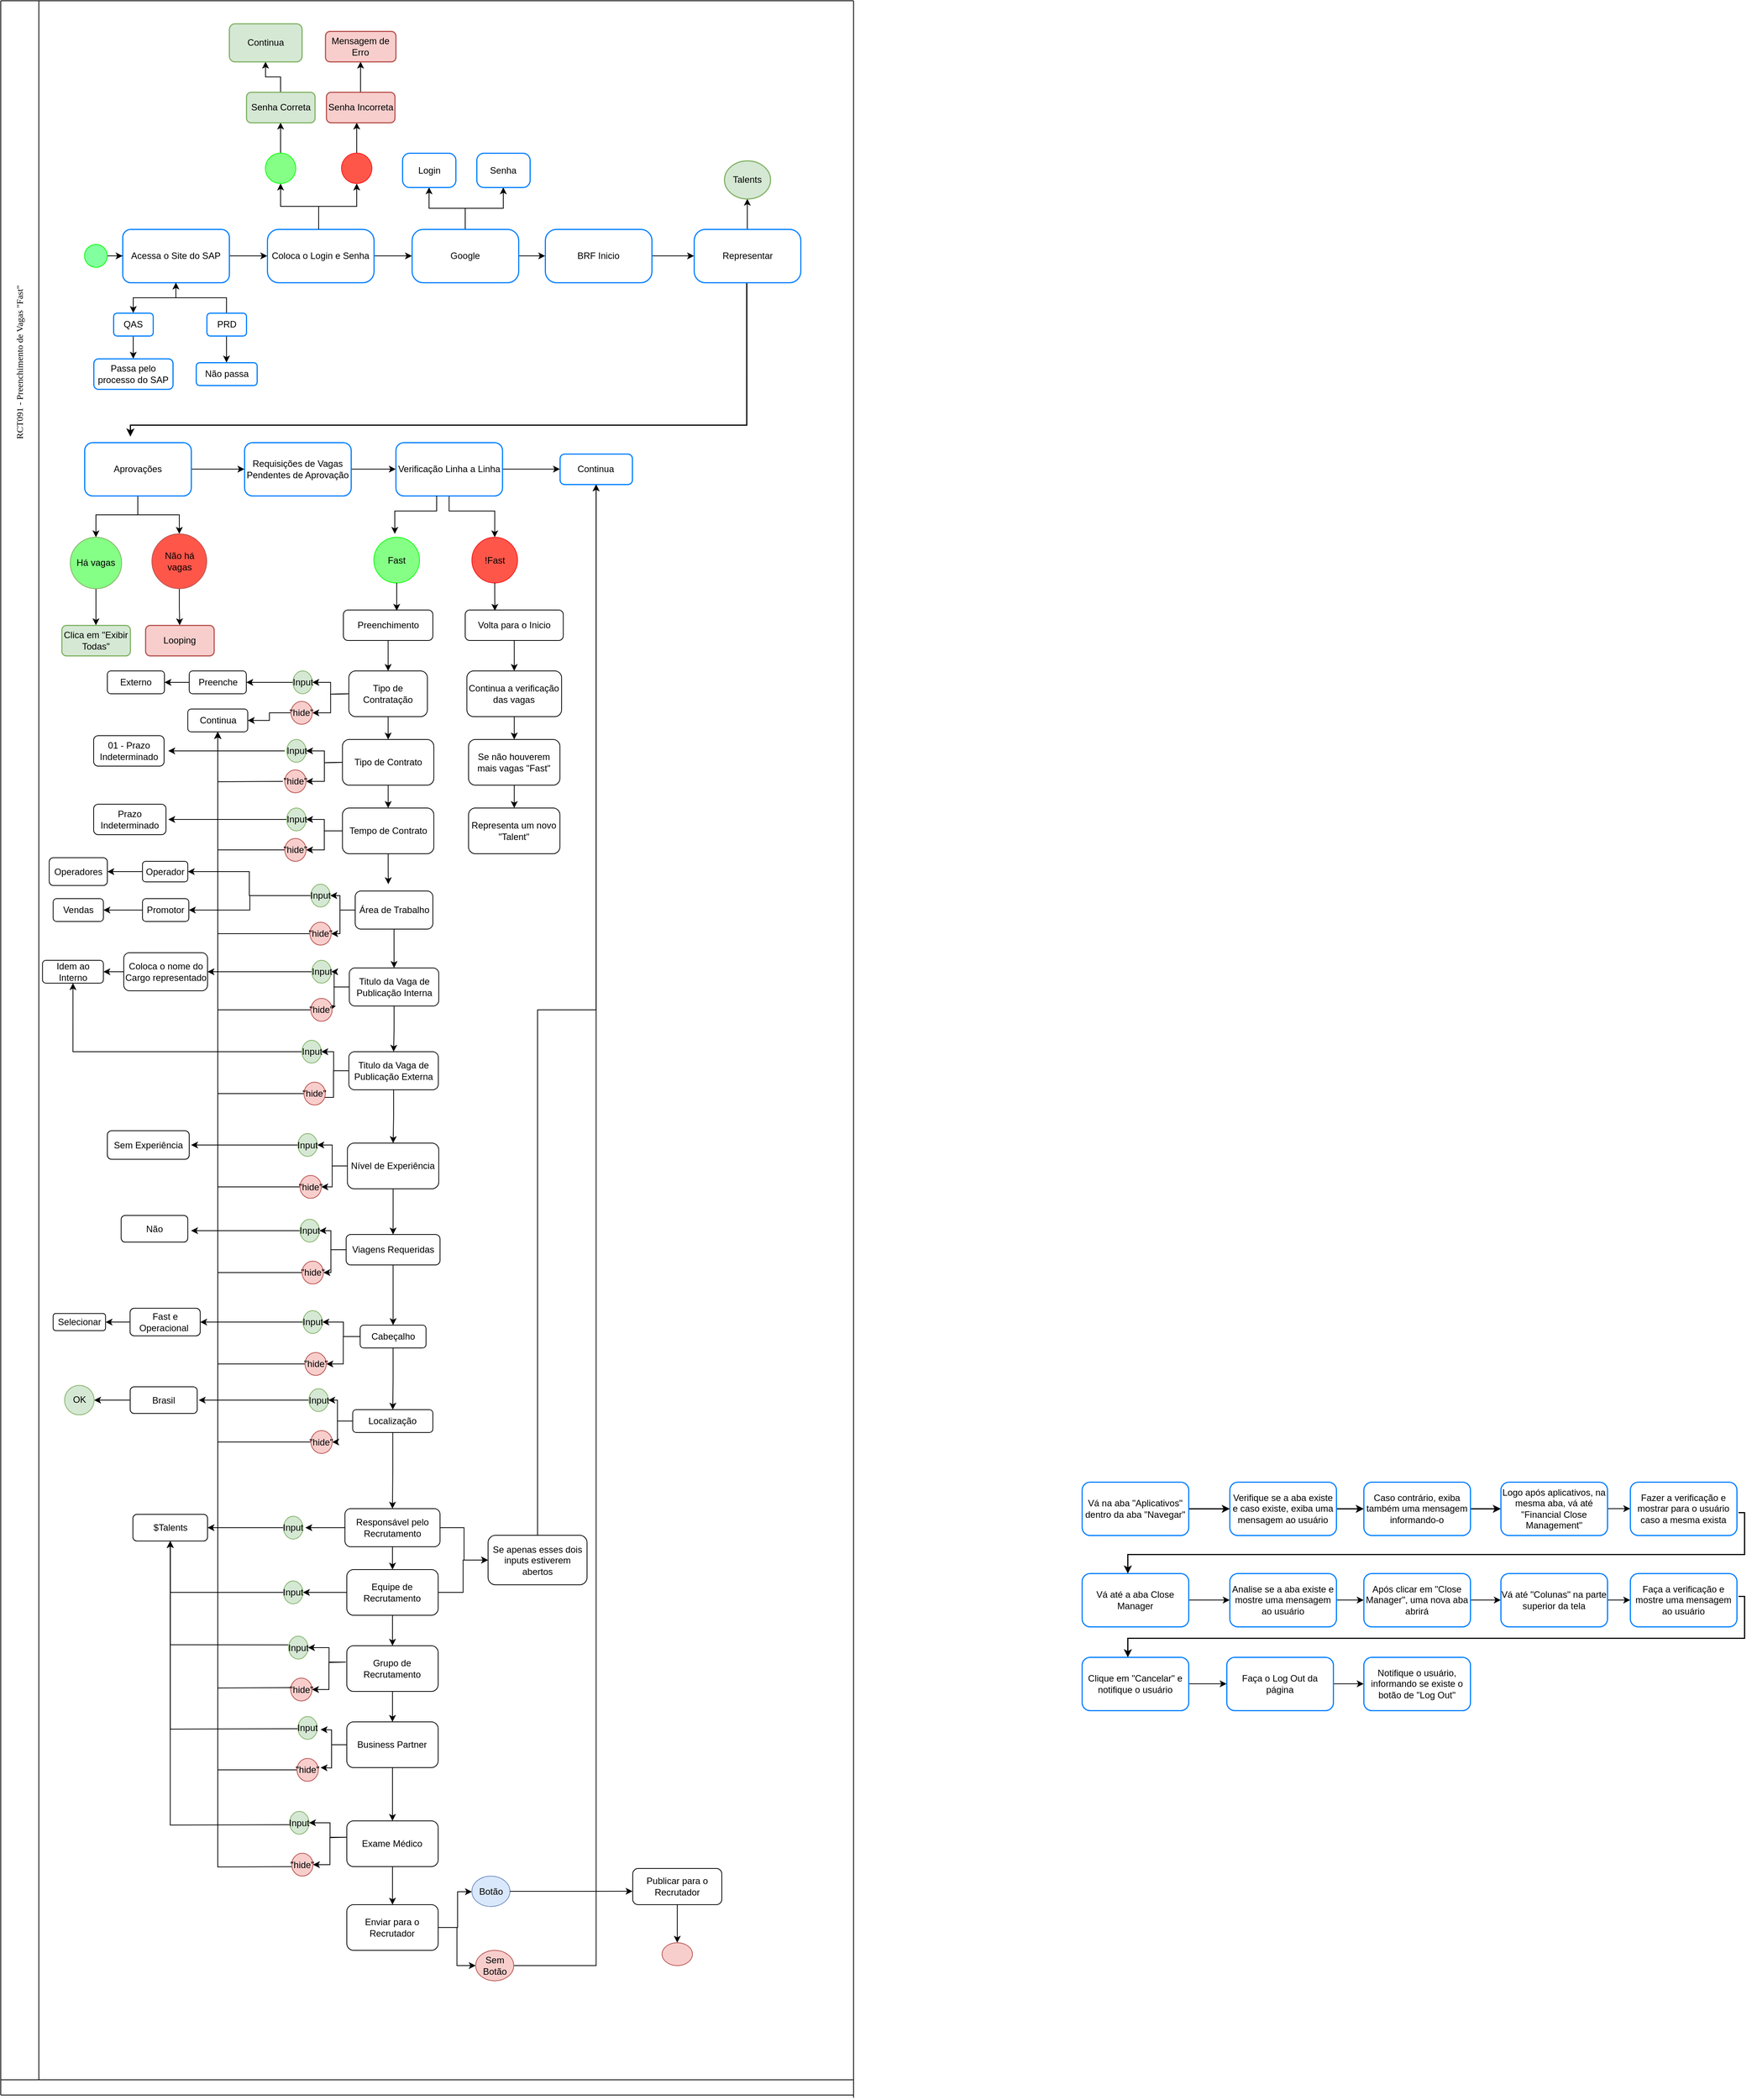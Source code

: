<mxfile version="24.7.7">
  <diagram name="Página-1" id="-Nbuqv1Fr_TWL1hPOY4e">
    <mxGraphModel dx="1333" dy="764" grid="1" gridSize="10" guides="1" tooltips="1" connect="1" arrows="1" fold="1" page="1" pageScale="1" pageWidth="827" pageHeight="1169" math="0" shadow="0">
      <root>
        <mxCell id="0" />
        <mxCell id="1" parent="0" />
        <mxCell id="JY3O2gu2DYfYrPkbzah1-18" value="" style="edgeStyle=orthogonalEdgeStyle;rounded=0;orthogonalLoop=1;jettySize=auto;html=1;" parent="1" source="xklGR3EyqK50y4K4-iU5-1" target="xklGR3EyqK50y4K4-iU5-7" edge="1">
          <mxGeometry relative="1" as="geometry" />
        </mxCell>
        <mxCell id="TDWozbeOrlhEPRlHVsM9-8" value="" style="edgeStyle=orthogonalEdgeStyle;rounded=0;orthogonalLoop=1;jettySize=auto;html=1;" parent="1" source="xklGR3EyqK50y4K4-iU5-1" target="TDWozbeOrlhEPRlHVsM9-7" edge="1">
          <mxGeometry relative="1" as="geometry" />
        </mxCell>
        <mxCell id="xklGR3EyqK50y4K4-iU5-1" value="Acessa o Site do SAP" style="rounded=1;whiteSpace=wrap;html=1;strokeColor=#007FFF;strokeWidth=1.5;" parent="1" vertex="1">
          <mxGeometry x="160" y="300" width="140" height="70" as="geometry" />
        </mxCell>
        <mxCell id="JY3O2gu2DYfYrPkbzah1-19" value="" style="edgeStyle=orthogonalEdgeStyle;rounded=0;orthogonalLoop=1;jettySize=auto;html=1;entryX=0;entryY=0.5;entryDx=0;entryDy=0;" parent="1" source="xklGR3EyqK50y4K4-iU5-7" edge="1" target="TDWozbeOrlhEPRlHVsM9-15">
          <mxGeometry relative="1" as="geometry">
            <mxPoint x="530" y="335" as="targetPoint" />
          </mxGeometry>
        </mxCell>
        <mxCell id="xklGR3EyqK50y4K4-iU5-7" value="Coloca o Login e Senha" style="rounded=1;whiteSpace=wrap;html=1;strokeColor=#007FFF;strokeWidth=1.5;arcSize=21;" parent="1" vertex="1">
          <mxGeometry x="350" y="300" width="140" height="70" as="geometry" />
        </mxCell>
        <mxCell id="JY3O2gu2DYfYrPkbzah1-74" style="edgeStyle=orthogonalEdgeStyle;rounded=0;orthogonalLoop=1;jettySize=auto;html=1;entryX=0.5;entryY=1;entryDx=0;entryDy=0;" parent="1" target="JY3O2gu2DYfYrPkbzah1-73" edge="1">
          <mxGeometry relative="1" as="geometry">
            <Array as="points">
              <mxPoint x="417.5" y="270" />
              <mxPoint x="367.5" y="270" />
            </Array>
            <mxPoint x="417.5" y="300" as="sourcePoint" />
          </mxGeometry>
        </mxCell>
        <mxCell id="xklGR3EyqK50y4K4-iU5-19" value="" style="edgeStyle=orthogonalEdgeStyle;rounded=0;orthogonalLoop=1;jettySize=auto;html=1;strokeColor=#000000;strokeWidth=1.5;" parent="1" source="xklGR3EyqK50y4K4-iU5-15" target="xklGR3EyqK50y4K4-iU5-18" edge="1">
          <mxGeometry relative="1" as="geometry" />
        </mxCell>
        <mxCell id="xklGR3EyqK50y4K4-iU5-15" value="Vá na aba &quot;Aplicativos&quot; dentro da aba &quot;Navegar&quot;" style="rounded=1;whiteSpace=wrap;html=1;strokeColor=#007FFF;strokeWidth=1.5;" parent="1" vertex="1">
          <mxGeometry x="1420" y="1945" width="140" height="70" as="geometry" />
        </mxCell>
        <mxCell id="xklGR3EyqK50y4K4-iU5-21" value="" style="edgeStyle=orthogonalEdgeStyle;rounded=0;orthogonalLoop=1;jettySize=auto;html=1;strokeColor=#000000;strokeWidth=1.5;" parent="1" source="xklGR3EyqK50y4K4-iU5-18" target="xklGR3EyqK50y4K4-iU5-20" edge="1">
          <mxGeometry relative="1" as="geometry" />
        </mxCell>
        <mxCell id="xklGR3EyqK50y4K4-iU5-18" value="Verifique se a aba existe e caso existe, exiba uma mensagem ao usuário" style="rounded=1;whiteSpace=wrap;html=1;strokeColor=#007FFF;strokeWidth=1.5;" parent="1" vertex="1">
          <mxGeometry x="1614" y="1945" width="140" height="70" as="geometry" />
        </mxCell>
        <mxCell id="xklGR3EyqK50y4K4-iU5-25" value="" style="edgeStyle=orthogonalEdgeStyle;rounded=0;orthogonalLoop=1;jettySize=auto;html=1;strokeColor=#000000;strokeWidth=1.5;" parent="1" source="xklGR3EyqK50y4K4-iU5-20" target="xklGR3EyqK50y4K4-iU5-24" edge="1">
          <mxGeometry relative="1" as="geometry" />
        </mxCell>
        <mxCell id="xklGR3EyqK50y4K4-iU5-20" value="Caso contrário, exiba também uma mensagem informando-o" style="rounded=1;whiteSpace=wrap;html=1;strokeColor=#007FFF;strokeWidth=1.5;" parent="1" vertex="1">
          <mxGeometry x="1790" y="1945" width="140" height="70" as="geometry" />
        </mxCell>
        <mxCell id="btMj1ztMAgMaOOfJKISs-79" value="" style="edgeStyle=orthogonalEdgeStyle;rounded=0;orthogonalLoop=1;jettySize=auto;html=1;" parent="1" source="xklGR3EyqK50y4K4-iU5-24" target="xklGR3EyqK50y4K4-iU5-26" edge="1">
          <mxGeometry relative="1" as="geometry" />
        </mxCell>
        <mxCell id="xklGR3EyqK50y4K4-iU5-24" value="Logo após aplicativos, na mesma aba, vá até &quot;Financial Close Management&quot;" style="rounded=1;whiteSpace=wrap;html=1;strokeColor=#007FFF;strokeWidth=1.5;" parent="1" vertex="1">
          <mxGeometry x="1970" y="1945" width="140" height="70" as="geometry" />
        </mxCell>
        <mxCell id="xklGR3EyqK50y4K4-iU5-26" value="Fazer a verificação e mostrar para o usuário caso a mesma exista" style="rounded=1;whiteSpace=wrap;html=1;strokeColor=#007FFF;strokeWidth=1.5;" parent="1" vertex="1">
          <mxGeometry x="2140" y="1945" width="140" height="70" as="geometry" />
        </mxCell>
        <mxCell id="btMj1ztMAgMaOOfJKISs-73" value="" style="edgeStyle=orthogonalEdgeStyle;rounded=0;orthogonalLoop=1;jettySize=auto;html=1;" parent="1" source="xklGR3EyqK50y4K4-iU5-28" target="btMj1ztMAgMaOOfJKISs-72" edge="1">
          <mxGeometry relative="1" as="geometry" />
        </mxCell>
        <mxCell id="xklGR3EyqK50y4K4-iU5-28" value="Vá até a aba Close Manager" style="rounded=1;whiteSpace=wrap;html=1;strokeColor=#007FFF;strokeWidth=1.5;" parent="1" vertex="1">
          <mxGeometry x="1420" y="2065" width="140" height="70" as="geometry" />
        </mxCell>
        <mxCell id="xklGR3EyqK50y4K4-iU5-48" style="edgeStyle=orthogonalEdgeStyle;rounded=0;orthogonalLoop=1;jettySize=auto;html=1;strokeWidth=1.5;" parent="1" edge="1">
          <mxGeometry relative="1" as="geometry">
            <mxPoint x="1480" y="2065" as="targetPoint" />
            <mxPoint x="2282" y="1985" as="sourcePoint" />
            <Array as="points">
              <mxPoint x="2290" y="1985" />
              <mxPoint x="2290" y="2040" />
              <mxPoint x="1480" y="2040" />
            </Array>
          </mxGeometry>
        </mxCell>
        <mxCell id="btMj1ztMAgMaOOfJKISs-3" value="" style="endArrow=none;html=1;rounded=0;" parent="1" edge="1">
          <mxGeometry width="50" height="50" relative="1" as="geometry">
            <mxPoint x="50" y="430" as="sourcePoint" />
            <mxPoint x="50" as="targetPoint" />
          </mxGeometry>
        </mxCell>
        <mxCell id="btMj1ztMAgMaOOfJKISs-5" value="RCT091 - Preenchimento de Vagas &quot;Fast&quot;" style="text;html=1;align=center;verticalAlign=middle;resizable=0;points=[];autosize=1;strokeColor=none;fillColor=none;rotation=270;fontStyle=0;fontFamily=Verdana;" parent="1" vertex="1">
          <mxGeometry x="-110" y="460" width="270" height="30" as="geometry" />
        </mxCell>
        <mxCell id="btMj1ztMAgMaOOfJKISs-10" value="" style="endArrow=none;html=1;rounded=0;" parent="1" edge="1">
          <mxGeometry width="50" height="50" relative="1" as="geometry">
            <mxPoint x="1120" as="sourcePoint" />
            <mxPoint as="targetPoint" />
          </mxGeometry>
        </mxCell>
        <mxCell id="btMj1ztMAgMaOOfJKISs-11" value="" style="endArrow=none;html=1;rounded=0;" parent="1" edge="1">
          <mxGeometry width="50" height="50" relative="1" as="geometry">
            <mxPoint y="430" as="sourcePoint" />
            <mxPoint as="targetPoint" />
          </mxGeometry>
        </mxCell>
        <mxCell id="btMj1ztMAgMaOOfJKISs-37" value="" style="endArrow=none;html=1;rounded=0;" parent="1" edge="1">
          <mxGeometry width="50" height="50" relative="1" as="geometry">
            <mxPoint x="50" y="980" as="sourcePoint" />
            <mxPoint x="50" y="430" as="targetPoint" />
          </mxGeometry>
        </mxCell>
        <mxCell id="btMj1ztMAgMaOOfJKISs-40" value="" style="endArrow=none;html=1;rounded=0;" parent="1" edge="1">
          <mxGeometry width="50" height="50" relative="1" as="geometry">
            <mxPoint y="860" as="sourcePoint" />
            <mxPoint y="430" as="targetPoint" />
          </mxGeometry>
        </mxCell>
        <mxCell id="btMj1ztMAgMaOOfJKISs-71" value="" style="edgeStyle=orthogonalEdgeStyle;rounded=0;orthogonalLoop=1;jettySize=auto;html=1;" parent="1" source="btMj1ztMAgMaOOfJKISs-70" target="xklGR3EyqK50y4K4-iU5-1" edge="1">
          <mxGeometry relative="1" as="geometry" />
        </mxCell>
        <mxCell id="btMj1ztMAgMaOOfJKISs-70" value="" style="ellipse;whiteSpace=wrap;html=1;aspect=fixed;fillColor=#82FF9F;strokeColor=#00FF00;" parent="1" vertex="1">
          <mxGeometry x="110" y="320" width="30" height="30" as="geometry" />
        </mxCell>
        <mxCell id="btMj1ztMAgMaOOfJKISs-77" value="" style="edgeStyle=orthogonalEdgeStyle;rounded=0;orthogonalLoop=1;jettySize=auto;html=1;" parent="1" source="btMj1ztMAgMaOOfJKISs-72" target="btMj1ztMAgMaOOfJKISs-76" edge="1">
          <mxGeometry relative="1" as="geometry" />
        </mxCell>
        <mxCell id="btMj1ztMAgMaOOfJKISs-72" value="Analise se a aba existe e mostre uma mensagem ao usuário" style="rounded=1;whiteSpace=wrap;html=1;strokeColor=#007FFF;strokeWidth=1.5;" parent="1" vertex="1">
          <mxGeometry x="1614" y="2065" width="140" height="70" as="geometry" />
        </mxCell>
        <mxCell id="LS8SCWTit5LCr3YZE1ZI-2" value="" style="edgeStyle=orthogonalEdgeStyle;rounded=0;orthogonalLoop=1;jettySize=auto;html=1;" parent="1" source="btMj1ztMAgMaOOfJKISs-76" target="LS8SCWTit5LCr3YZE1ZI-1" edge="1">
          <mxGeometry relative="1" as="geometry" />
        </mxCell>
        <mxCell id="btMj1ztMAgMaOOfJKISs-76" value="Após clicar em &quot;Close Manager&quot;, uma nova aba abrirá" style="rounded=1;whiteSpace=wrap;html=1;strokeColor=#007FFF;strokeWidth=1.5;" parent="1" vertex="1">
          <mxGeometry x="1790" y="2065" width="140" height="70" as="geometry" />
        </mxCell>
        <mxCell id="btMj1ztMAgMaOOfJKISs-104" value="" style="endArrow=none;html=1;rounded=0;" parent="1" edge="1">
          <mxGeometry width="50" height="50" relative="1" as="geometry">
            <mxPoint x="50" y="2730" as="sourcePoint" />
            <mxPoint x="50" y="980" as="targetPoint" />
          </mxGeometry>
        </mxCell>
        <mxCell id="btMj1ztMAgMaOOfJKISs-107" value="" style="endArrow=none;html=1;rounded=0;" parent="1" edge="1">
          <mxGeometry width="50" height="50" relative="1" as="geometry">
            <mxPoint y="2750" as="sourcePoint" />
            <mxPoint x="-8.882e-16" y="860" as="targetPoint" />
          </mxGeometry>
        </mxCell>
        <mxCell id="btMj1ztMAgMaOOfJKISs-108" value="" style="endArrow=none;html=1;rounded=0;" parent="1" edge="1">
          <mxGeometry width="50" height="50" relative="1" as="geometry">
            <mxPoint x="1120" y="2753.529" as="sourcePoint" />
            <mxPoint x="1120" as="targetPoint" />
          </mxGeometry>
        </mxCell>
        <mxCell id="btMj1ztMAgMaOOfJKISs-109" value="" style="endArrow=none;html=1;rounded=0;" parent="1" edge="1">
          <mxGeometry width="50" height="50" relative="1" as="geometry">
            <mxPoint x="1120" y="2730" as="sourcePoint" />
            <mxPoint y="2730" as="targetPoint" />
          </mxGeometry>
        </mxCell>
        <mxCell id="btMj1ztMAgMaOOfJKISs-110" value="" style="endArrow=none;html=1;rounded=0;" parent="1" edge="1">
          <mxGeometry width="50" height="50" relative="1" as="geometry">
            <mxPoint x="1120" y="2750" as="sourcePoint" />
            <mxPoint y="2750" as="targetPoint" />
          </mxGeometry>
        </mxCell>
        <mxCell id="LS8SCWTit5LCr3YZE1ZI-4" value="" style="edgeStyle=orthogonalEdgeStyle;rounded=0;orthogonalLoop=1;jettySize=auto;html=1;" parent="1" source="LS8SCWTit5LCr3YZE1ZI-1" target="LS8SCWTit5LCr3YZE1ZI-3" edge="1">
          <mxGeometry relative="1" as="geometry" />
        </mxCell>
        <mxCell id="LS8SCWTit5LCr3YZE1ZI-1" value="Vá até &quot;Colunas&quot; na parte superior da tela" style="rounded=1;whiteSpace=wrap;html=1;strokeColor=#007FFF;strokeWidth=1.5;" parent="1" vertex="1">
          <mxGeometry x="1970" y="2065" width="140" height="70" as="geometry" />
        </mxCell>
        <mxCell id="LS8SCWTit5LCr3YZE1ZI-3" value="Faça a verificação e mostre uma mensagem ao usuário" style="rounded=1;whiteSpace=wrap;html=1;strokeColor=#007FFF;strokeWidth=1.5;" parent="1" vertex="1">
          <mxGeometry x="2140" y="2065" width="140" height="70" as="geometry" />
        </mxCell>
        <mxCell id="LS8SCWTit5LCr3YZE1ZI-17" value="" style="edgeStyle=orthogonalEdgeStyle;rounded=0;orthogonalLoop=1;jettySize=auto;html=1;" parent="1" source="LS8SCWTit5LCr3YZE1ZI-5" target="LS8SCWTit5LCr3YZE1ZI-14" edge="1">
          <mxGeometry relative="1" as="geometry" />
        </mxCell>
        <mxCell id="LS8SCWTit5LCr3YZE1ZI-5" value="Clique em &quot;Cancelar&quot; e notifique o usuário" style="rounded=1;whiteSpace=wrap;html=1;strokeColor=#007FFF;strokeWidth=1.5;" parent="1" vertex="1">
          <mxGeometry x="1420" y="2175" width="140" height="70" as="geometry" />
        </mxCell>
        <mxCell id="LS8SCWTit5LCr3YZE1ZI-6" style="edgeStyle=orthogonalEdgeStyle;rounded=0;orthogonalLoop=1;jettySize=auto;html=1;strokeWidth=1.5;" parent="1" edge="1">
          <mxGeometry relative="1" as="geometry">
            <mxPoint x="1480" y="2175" as="targetPoint" />
            <mxPoint x="2282" y="2095" as="sourcePoint" />
            <Array as="points">
              <mxPoint x="2290" y="2095" />
              <mxPoint x="2290" y="2150" />
              <mxPoint x="1480" y="2150" />
            </Array>
          </mxGeometry>
        </mxCell>
        <mxCell id="LS8SCWTit5LCr3YZE1ZI-19" value="" style="edgeStyle=orthogonalEdgeStyle;rounded=0;orthogonalLoop=1;jettySize=auto;html=1;" parent="1" source="LS8SCWTit5LCr3YZE1ZI-14" target="LS8SCWTit5LCr3YZE1ZI-15" edge="1">
          <mxGeometry relative="1" as="geometry" />
        </mxCell>
        <mxCell id="LS8SCWTit5LCr3YZE1ZI-14" value="Faça o Log Out da página" style="rounded=1;whiteSpace=wrap;html=1;strokeColor=#007FFF;strokeWidth=1.5;" parent="1" vertex="1">
          <mxGeometry x="1610" y="2175" width="140" height="70" as="geometry" />
        </mxCell>
        <mxCell id="LS8SCWTit5LCr3YZE1ZI-15" value="Notifique o usuário, informando se existe o botão de &quot;Log Out&quot;" style="rounded=1;whiteSpace=wrap;html=1;strokeColor=#007FFF;strokeWidth=1.5;" parent="1" vertex="1">
          <mxGeometry x="1790" y="2175" width="140" height="70" as="geometry" />
        </mxCell>
        <mxCell id="JY3O2gu2DYfYrPkbzah1-8" style="edgeStyle=orthogonalEdgeStyle;rounded=0;orthogonalLoop=1;jettySize=auto;html=1;strokeWidth=1.5;entryX=0.429;entryY=0;entryDx=0;entryDy=0;entryPerimeter=0;exitX=0.693;exitY=0.971;exitDx=0;exitDy=0;exitPerimeter=0;" parent="1" edge="1">
          <mxGeometry relative="1" as="geometry">
            <mxPoint x="170" y="572.03" as="targetPoint" />
            <mxPoint x="979.52" y="370" as="sourcePoint" />
            <Array as="points">
              <mxPoint x="980" y="557" />
              <mxPoint x="170" y="557" />
            </Array>
          </mxGeometry>
        </mxCell>
        <mxCell id="JY3O2gu2DYfYrPkbzah1-76" value="" style="edgeStyle=orthogonalEdgeStyle;rounded=0;orthogonalLoop=1;jettySize=auto;html=1;" parent="1" source="JY3O2gu2DYfYrPkbzah1-73" target="JY3O2gu2DYfYrPkbzah1-75" edge="1">
          <mxGeometry relative="1" as="geometry" />
        </mxCell>
        <mxCell id="JY3O2gu2DYfYrPkbzah1-73" value="" style="ellipse;whiteSpace=wrap;html=1;aspect=fixed;strokeColor=#0aff0a;fillColor=#85FF85;" parent="1" vertex="1">
          <mxGeometry x="347.5" y="200" width="40" height="40" as="geometry" />
        </mxCell>
        <mxCell id="TDWozbeOrlhEPRlHVsM9-6" value="" style="edgeStyle=orthogonalEdgeStyle;rounded=0;orthogonalLoop=1;jettySize=auto;html=1;" parent="1" source="JY3O2gu2DYfYrPkbzah1-75" target="TDWozbeOrlhEPRlHVsM9-5" edge="1">
          <mxGeometry relative="1" as="geometry" />
        </mxCell>
        <mxCell id="JY3O2gu2DYfYrPkbzah1-75" value="Senha Correta" style="whiteSpace=wrap;html=1;strokeColor=#82b366;rounded=1;strokeWidth=1.5;fillColor=#d5e8d4;" parent="1" vertex="1">
          <mxGeometry x="322.5" y="120" width="90" height="40" as="geometry" />
        </mxCell>
        <mxCell id="JY3O2gu2DYfYrPkbzah1-78" style="edgeStyle=orthogonalEdgeStyle;rounded=0;orthogonalLoop=1;jettySize=auto;html=1;" parent="1" edge="1">
          <mxGeometry relative="1" as="geometry">
            <mxPoint x="417.5" y="300" as="sourcePoint" />
            <mxPoint x="467.5" y="240" as="targetPoint" />
            <Array as="points">
              <mxPoint x="417.5" y="270" />
              <mxPoint x="467.5" y="270" />
              <mxPoint x="467.5" y="240" />
            </Array>
          </mxGeometry>
        </mxCell>
        <mxCell id="JY3O2gu2DYfYrPkbzah1-88" value="" style="edgeStyle=orthogonalEdgeStyle;rounded=0;orthogonalLoop=1;jettySize=auto;html=1;" parent="1" source="JY3O2gu2DYfYrPkbzah1-86" target="JY3O2gu2DYfYrPkbzah1-87" edge="1">
          <mxGeometry relative="1" as="geometry">
            <Array as="points">
              <mxPoint x="467.5" y="160" />
              <mxPoint x="467.5" y="160" />
            </Array>
          </mxGeometry>
        </mxCell>
        <mxCell id="JY3O2gu2DYfYrPkbzah1-86" value="" style="ellipse;whiteSpace=wrap;html=1;aspect=fixed;strokeColor=#f71818;fillColor=#FF564A;" parent="1" vertex="1">
          <mxGeometry x="447.5" y="200" width="40" height="40" as="geometry" />
        </mxCell>
        <mxCell id="TDWozbeOrlhEPRlHVsM9-2" value="" style="edgeStyle=orthogonalEdgeStyle;rounded=0;orthogonalLoop=1;jettySize=auto;html=1;" parent="1" source="JY3O2gu2DYfYrPkbzah1-87" target="TDWozbeOrlhEPRlHVsM9-1" edge="1">
          <mxGeometry relative="1" as="geometry" />
        </mxCell>
        <mxCell id="JY3O2gu2DYfYrPkbzah1-87" value="Senha Incorreta" style="whiteSpace=wrap;html=1;strokeColor=#b85450;rounded=1;strokeWidth=1.5;fillColor=#f8cecc;" parent="1" vertex="1">
          <mxGeometry x="427.5" y="120" width="90" height="40" as="geometry" />
        </mxCell>
        <mxCell id="JY3O2gu2DYfYrPkbzah1-127" value="" style="edgeStyle=orthogonalEdgeStyle;rounded=0;orthogonalLoop=1;jettySize=auto;html=1;entryX=0.5;entryY=0;entryDx=0;entryDy=0;" parent="1" source="JY3O2gu2DYfYrPkbzah1-129" target="JY3O2gu2DYfYrPkbzah1-131" edge="1">
          <mxGeometry relative="1" as="geometry">
            <mxPoint x="180" y="670" as="targetPoint" />
            <Array as="points">
              <mxPoint x="180" y="675" />
              <mxPoint x="125" y="675" />
            </Array>
          </mxGeometry>
        </mxCell>
        <mxCell id="JY3O2gu2DYfYrPkbzah1-128" value="" style="edgeStyle=orthogonalEdgeStyle;rounded=0;orthogonalLoop=1;jettySize=auto;html=1;" parent="1" source="JY3O2gu2DYfYrPkbzah1-129" target="JY3O2gu2DYfYrPkbzah1-133" edge="1">
          <mxGeometry relative="1" as="geometry" />
        </mxCell>
        <mxCell id="JY3O2gu2DYfYrPkbzah1-154" value="" style="edgeStyle=orthogonalEdgeStyle;rounded=0;orthogonalLoop=1;jettySize=auto;html=1;" parent="1" source="JY3O2gu2DYfYrPkbzah1-129" target="JY3O2gu2DYfYrPkbzah1-147" edge="1">
          <mxGeometry relative="1" as="geometry" />
        </mxCell>
        <mxCell id="JY3O2gu2DYfYrPkbzah1-129" value="Aprovações" style="rounded=1;whiteSpace=wrap;html=1;strokeColor=#007FFF;strokeWidth=1.5;" parent="1" vertex="1">
          <mxGeometry x="110" y="580" width="140" height="70" as="geometry" />
        </mxCell>
        <mxCell id="JY3O2gu2DYfYrPkbzah1-130" value="" style="edgeStyle=orthogonalEdgeStyle;rounded=0;orthogonalLoop=1;jettySize=auto;html=1;" parent="1" source="JY3O2gu2DYfYrPkbzah1-131" target="JY3O2gu2DYfYrPkbzah1-134" edge="1">
          <mxGeometry relative="1" as="geometry" />
        </mxCell>
        <mxCell id="JY3O2gu2DYfYrPkbzah1-131" value="Há vagas" style="ellipse;whiteSpace=wrap;html=1;aspect=fixed;strokeColor=#82b366;fillColor=#85FF85;" parent="1" vertex="1">
          <mxGeometry x="91.25" y="704.5" width="67.5" height="67.5" as="geometry" />
        </mxCell>
        <mxCell id="JY3O2gu2DYfYrPkbzah1-132" value="" style="edgeStyle=orthogonalEdgeStyle;rounded=0;orthogonalLoop=1;jettySize=auto;html=1;" parent="1" source="JY3O2gu2DYfYrPkbzah1-133" target="JY3O2gu2DYfYrPkbzah1-135" edge="1">
          <mxGeometry relative="1" as="geometry" />
        </mxCell>
        <mxCell id="JY3O2gu2DYfYrPkbzah1-133" value="Não há vagas" style="ellipse;whiteSpace=wrap;html=1;aspect=fixed;strokeColor=#b85450;fillColor=#FF564A;" parent="1" vertex="1">
          <mxGeometry x="198.5" y="700" width="72" height="72" as="geometry" />
        </mxCell>
        <mxCell id="JY3O2gu2DYfYrPkbzah1-134" value="Clica em &quot;Exibir Todas&quot;" style="whiteSpace=wrap;html=1;strokeColor=#82b366;rounded=1;strokeWidth=1.5;fillColor=#d5e8d4;" parent="1" vertex="1">
          <mxGeometry x="80" y="820" width="90" height="40" as="geometry" />
        </mxCell>
        <mxCell id="JY3O2gu2DYfYrPkbzah1-135" value="Looping" style="whiteSpace=wrap;html=1;strokeColor=#b85450;rounded=1;strokeWidth=1.5;fillColor=#f8cecc;" parent="1" vertex="1">
          <mxGeometry x="190" y="820" width="90" height="40" as="geometry" />
        </mxCell>
        <mxCell id="JY3O2gu2DYfYrPkbzah1-164" value="" style="edgeStyle=orthogonalEdgeStyle;rounded=0;orthogonalLoop=1;jettySize=auto;html=1;" parent="1" source="JY3O2gu2DYfYrPkbzah1-147" target="JY3O2gu2DYfYrPkbzah1-157" edge="1">
          <mxGeometry relative="1" as="geometry" />
        </mxCell>
        <mxCell id="JY3O2gu2DYfYrPkbzah1-147" value="Requisições de Vagas Pendentes de Aprovação" style="rounded=1;whiteSpace=wrap;html=1;strokeColor=#007FFF;strokeWidth=1.5;" parent="1" vertex="1">
          <mxGeometry x="320" y="580" width="140" height="70" as="geometry" />
        </mxCell>
        <mxCell id="uXOGj-ns_3lGIniRIJfZ-25" style="edgeStyle=orthogonalEdgeStyle;rounded=0;orthogonalLoop=1;jettySize=auto;html=1;entryX=0.5;entryY=0;entryDx=0;entryDy=0;" edge="1" parent="1" source="JY3O2gu2DYfYrPkbzah1-157" target="JY3O2gu2DYfYrPkbzah1-161">
          <mxGeometry relative="1" as="geometry">
            <Array as="points">
              <mxPoint x="589" y="670" />
              <mxPoint x="649" y="670" />
            </Array>
          </mxGeometry>
        </mxCell>
        <mxCell id="uXOGj-ns_3lGIniRIJfZ-209" value="" style="edgeStyle=orthogonalEdgeStyle;rounded=0;orthogonalLoop=1;jettySize=auto;html=1;" edge="1" parent="1" source="JY3O2gu2DYfYrPkbzah1-157" target="uXOGj-ns_3lGIniRIJfZ-208">
          <mxGeometry relative="1" as="geometry" />
        </mxCell>
        <mxCell id="JY3O2gu2DYfYrPkbzah1-157" value="Verificação Linha a Linha" style="rounded=1;whiteSpace=wrap;html=1;strokeColor=#007FFF;strokeWidth=1.5;" parent="1" vertex="1">
          <mxGeometry x="518.75" y="580" width="140" height="70" as="geometry" />
        </mxCell>
        <mxCell id="JY3O2gu2DYfYrPkbzah1-159" value="Fast" style="ellipse;whiteSpace=wrap;html=1;aspect=fixed;strokeColor=#0aff0a;fillColor=#85FF85;" parent="1" vertex="1">
          <mxGeometry x="490" y="704.5" width="60" height="60" as="geometry" />
        </mxCell>
        <mxCell id="JY3O2gu2DYfYrPkbzah1-161" value="!Fast" style="ellipse;whiteSpace=wrap;html=1;aspect=fixed;strokeColor=#f71818;fillColor=#FF564A;" parent="1" vertex="1">
          <mxGeometry x="618.75" y="704.5" width="60" height="60" as="geometry" />
        </mxCell>
        <mxCell id="JY3O2gu2DYfYrPkbzah1-165" value="" style="edgeStyle=orthogonalEdgeStyle;rounded=0;orthogonalLoop=1;jettySize=auto;html=1;entryX=0.5;entryY=0;entryDx=0;entryDy=0;" parent="1" edge="1">
          <mxGeometry relative="1" as="geometry">
            <mxPoint x="517.5" y="700" as="targetPoint" />
            <Array as="points">
              <mxPoint x="573" y="670" />
              <mxPoint x="518" y="670" />
            </Array>
            <mxPoint x="572.5" y="650" as="sourcePoint" />
          </mxGeometry>
        </mxCell>
        <mxCell id="TDWozbeOrlhEPRlHVsM9-1" value="Mensagem de Erro" style="whiteSpace=wrap;html=1;fillColor=#f8cecc;strokeColor=#b85450;rounded=1;strokeWidth=1.5;" parent="1" vertex="1">
          <mxGeometry x="426.25" y="40" width="92.5" height="40" as="geometry" />
        </mxCell>
        <mxCell id="TDWozbeOrlhEPRlHVsM9-5" value="Continua" style="whiteSpace=wrap;html=1;fillColor=#d5e8d4;strokeColor=#82b366;rounded=1;strokeWidth=1.5;" parent="1" vertex="1">
          <mxGeometry x="300" y="30" width="95.5" height="50" as="geometry" />
        </mxCell>
        <mxCell id="TDWozbeOrlhEPRlHVsM9-12" value="" style="edgeStyle=orthogonalEdgeStyle;rounded=0;orthogonalLoop=1;jettySize=auto;html=1;" parent="1" source="TDWozbeOrlhEPRlHVsM9-7" target="TDWozbeOrlhEPRlHVsM9-11" edge="1">
          <mxGeometry relative="1" as="geometry" />
        </mxCell>
        <mxCell id="TDWozbeOrlhEPRlHVsM9-7" value="QAS" style="whiteSpace=wrap;html=1;strokeColor=#007FFF;rounded=1;strokeWidth=1.5;" parent="1" vertex="1">
          <mxGeometry x="148" y="410" width="52" height="30" as="geometry" />
        </mxCell>
        <mxCell id="TDWozbeOrlhEPRlHVsM9-10" style="edgeStyle=orthogonalEdgeStyle;rounded=0;orthogonalLoop=1;jettySize=auto;html=1;entryX=0.5;entryY=1;entryDx=0;entryDy=0;" parent="1" source="TDWozbeOrlhEPRlHVsM9-9" target="xklGR3EyqK50y4K4-iU5-1" edge="1">
          <mxGeometry relative="1" as="geometry" />
        </mxCell>
        <mxCell id="TDWozbeOrlhEPRlHVsM9-14" value="" style="edgeStyle=orthogonalEdgeStyle;rounded=0;orthogonalLoop=1;jettySize=auto;html=1;" parent="1" source="TDWozbeOrlhEPRlHVsM9-9" target="TDWozbeOrlhEPRlHVsM9-13" edge="1">
          <mxGeometry relative="1" as="geometry" />
        </mxCell>
        <mxCell id="TDWozbeOrlhEPRlHVsM9-9" value="PRD" style="whiteSpace=wrap;html=1;strokeColor=#007FFF;rounded=1;strokeWidth=1.5;" parent="1" vertex="1">
          <mxGeometry x="270.5" y="410" width="52" height="30" as="geometry" />
        </mxCell>
        <mxCell id="TDWozbeOrlhEPRlHVsM9-11" value="Passa pelo processo do SAP" style="whiteSpace=wrap;html=1;strokeColor=#007FFF;rounded=1;strokeWidth=1.5;" parent="1" vertex="1">
          <mxGeometry x="122" y="470" width="104" height="40" as="geometry" />
        </mxCell>
        <mxCell id="TDWozbeOrlhEPRlHVsM9-13" value="Não passa" style="whiteSpace=wrap;html=1;strokeColor=#007FFF;rounded=1;strokeWidth=1.5;" parent="1" vertex="1">
          <mxGeometry x="256.5" y="475" width="80" height="30" as="geometry" />
        </mxCell>
        <mxCell id="TDWozbeOrlhEPRlHVsM9-27" value="" style="edgeStyle=orthogonalEdgeStyle;rounded=0;orthogonalLoop=1;jettySize=auto;html=1;" parent="1" source="TDWozbeOrlhEPRlHVsM9-15" edge="1" target="uXOGj-ns_3lGIniRIJfZ-1">
          <mxGeometry relative="1" as="geometry">
            <mxPoint x="710" y="335" as="targetPoint" />
          </mxGeometry>
        </mxCell>
        <mxCell id="TDWozbeOrlhEPRlHVsM9-29" value="" style="edgeStyle=orthogonalEdgeStyle;rounded=0;orthogonalLoop=1;jettySize=auto;html=1;" parent="1" source="TDWozbeOrlhEPRlHVsM9-15" target="TDWozbeOrlhEPRlHVsM9-28" edge="1">
          <mxGeometry relative="1" as="geometry" />
        </mxCell>
        <mxCell id="TDWozbeOrlhEPRlHVsM9-31" style="edgeStyle=orthogonalEdgeStyle;rounded=0;orthogonalLoop=1;jettySize=auto;html=1;entryX=0.5;entryY=1;entryDx=0;entryDy=0;" parent="1" source="TDWozbeOrlhEPRlHVsM9-15" target="TDWozbeOrlhEPRlHVsM9-30" edge="1">
          <mxGeometry relative="1" as="geometry" />
        </mxCell>
        <mxCell id="TDWozbeOrlhEPRlHVsM9-15" value="Google" style="rounded=1;whiteSpace=wrap;html=1;strokeColor=#007FFF;strokeWidth=1.5;arcSize=21;" parent="1" vertex="1">
          <mxGeometry x="540" y="300" width="140" height="70" as="geometry" />
        </mxCell>
        <mxCell id="TDWozbeOrlhEPRlHVsM9-28" value="Login" style="whiteSpace=wrap;html=1;strokeColor=#007FFF;rounded=1;strokeWidth=1.5;arcSize=21;" parent="1" vertex="1">
          <mxGeometry x="527.5" y="200" width="70" height="45" as="geometry" />
        </mxCell>
        <mxCell id="TDWozbeOrlhEPRlHVsM9-30" value="Senha" style="whiteSpace=wrap;html=1;strokeColor=#007FFF;rounded=1;strokeWidth=1.5;arcSize=21;" parent="1" vertex="1">
          <mxGeometry x="625" y="200" width="70" height="45" as="geometry" />
        </mxCell>
        <mxCell id="uXOGj-ns_3lGIniRIJfZ-17" value="" style="edgeStyle=orthogonalEdgeStyle;rounded=0;orthogonalLoop=1;jettySize=auto;html=1;" edge="1" parent="1" source="uXOGj-ns_3lGIniRIJfZ-1" target="uXOGj-ns_3lGIniRIJfZ-16">
          <mxGeometry relative="1" as="geometry" />
        </mxCell>
        <mxCell id="uXOGj-ns_3lGIniRIJfZ-1" value="BRF Inicio" style="rounded=1;whiteSpace=wrap;html=1;strokeColor=#007FFF;strokeWidth=1.5;arcSize=21;" vertex="1" parent="1">
          <mxGeometry x="715" y="300" width="140" height="70" as="geometry" />
        </mxCell>
        <mxCell id="uXOGj-ns_3lGIniRIJfZ-19" value="" style="edgeStyle=orthogonalEdgeStyle;rounded=0;orthogonalLoop=1;jettySize=auto;html=1;" edge="1" parent="1" source="uXOGj-ns_3lGIniRIJfZ-16" target="uXOGj-ns_3lGIniRIJfZ-18">
          <mxGeometry relative="1" as="geometry" />
        </mxCell>
        <mxCell id="uXOGj-ns_3lGIniRIJfZ-16" value="Representar" style="rounded=1;whiteSpace=wrap;html=1;strokeColor=#007FFF;strokeWidth=1.5;arcSize=21;" vertex="1" parent="1">
          <mxGeometry x="910.5" y="300" width="140" height="70" as="geometry" />
        </mxCell>
        <mxCell id="uXOGj-ns_3lGIniRIJfZ-18" value="Talents" style="ellipse;whiteSpace=wrap;html=1;strokeColor=#82b366;rounded=1;strokeWidth=1.5;arcSize=21;fillColor=#d5e8d4;" vertex="1" parent="1">
          <mxGeometry x="950.25" y="210" width="60.5" height="50" as="geometry" />
        </mxCell>
        <mxCell id="uXOGj-ns_3lGIniRIJfZ-31" value="" style="edgeStyle=orthogonalEdgeStyle;rounded=0;orthogonalLoop=1;jettySize=auto;html=1;" edge="1" parent="1" source="uXOGj-ns_3lGIniRIJfZ-26" target="uXOGj-ns_3lGIniRIJfZ-30">
          <mxGeometry relative="1" as="geometry" />
        </mxCell>
        <mxCell id="uXOGj-ns_3lGIniRIJfZ-26" value="Preenchimento" style="rounded=1;whiteSpace=wrap;html=1;" vertex="1" parent="1">
          <mxGeometry x="450" y="800" width="117.5" height="40" as="geometry" />
        </mxCell>
        <mxCell id="uXOGj-ns_3lGIniRIJfZ-27" style="edgeStyle=orthogonalEdgeStyle;rounded=0;orthogonalLoop=1;jettySize=auto;html=1;entryX=0.596;entryY=0.025;entryDx=0;entryDy=0;entryPerimeter=0;" edge="1" parent="1" source="JY3O2gu2DYfYrPkbzah1-159" target="uXOGj-ns_3lGIniRIJfZ-26">
          <mxGeometry relative="1" as="geometry" />
        </mxCell>
        <mxCell id="uXOGj-ns_3lGIniRIJfZ-44" value="" style="edgeStyle=orthogonalEdgeStyle;rounded=0;orthogonalLoop=1;jettySize=auto;html=1;" edge="1" parent="1" source="uXOGj-ns_3lGIniRIJfZ-28" target="uXOGj-ns_3lGIniRIJfZ-34">
          <mxGeometry relative="1" as="geometry" />
        </mxCell>
        <mxCell id="uXOGj-ns_3lGIniRIJfZ-28" value="Volta para o Inicio" style="rounded=1;whiteSpace=wrap;html=1;" vertex="1" parent="1">
          <mxGeometry x="610" y="800" width="128.75" height="40" as="geometry" />
        </mxCell>
        <mxCell id="uXOGj-ns_3lGIniRIJfZ-33" value="" style="edgeStyle=orthogonalEdgeStyle;rounded=0;orthogonalLoop=1;jettySize=auto;html=1;" edge="1" parent="1" source="uXOGj-ns_3lGIniRIJfZ-30" target="uXOGj-ns_3lGIniRIJfZ-32">
          <mxGeometry relative="1" as="geometry" />
        </mxCell>
        <mxCell id="uXOGj-ns_3lGIniRIJfZ-30" value="Tipo de Contratação" style="whiteSpace=wrap;html=1;rounded=1;" vertex="1" parent="1">
          <mxGeometry x="457.19" y="880" width="103.13" height="60" as="geometry" />
        </mxCell>
        <mxCell id="uXOGj-ns_3lGIniRIJfZ-48" value="" style="edgeStyle=orthogonalEdgeStyle;rounded=0;orthogonalLoop=1;jettySize=auto;html=1;" edge="1" parent="1" source="uXOGj-ns_3lGIniRIJfZ-32" target="uXOGj-ns_3lGIniRIJfZ-46">
          <mxGeometry relative="1" as="geometry" />
        </mxCell>
        <mxCell id="uXOGj-ns_3lGIniRIJfZ-32" value="Tipo de Contrato" style="whiteSpace=wrap;html=1;rounded=1;" vertex="1" parent="1">
          <mxGeometry x="448.755" y="970" width="120" height="60" as="geometry" />
        </mxCell>
        <mxCell id="uXOGj-ns_3lGIniRIJfZ-45" value="" style="edgeStyle=orthogonalEdgeStyle;rounded=0;orthogonalLoop=1;jettySize=auto;html=1;" edge="1" parent="1" source="uXOGj-ns_3lGIniRIJfZ-34" target="uXOGj-ns_3lGIniRIJfZ-36">
          <mxGeometry relative="1" as="geometry" />
        </mxCell>
        <mxCell id="uXOGj-ns_3lGIniRIJfZ-34" value="Continua a verificação das vagas" style="whiteSpace=wrap;html=1;rounded=1;" vertex="1" parent="1">
          <mxGeometry x="612.18" y="880" width="124.38" height="60" as="geometry" />
        </mxCell>
        <mxCell id="uXOGj-ns_3lGIniRIJfZ-50" value="" style="edgeStyle=orthogonalEdgeStyle;rounded=0;orthogonalLoop=1;jettySize=auto;html=1;" edge="1" parent="1" source="uXOGj-ns_3lGIniRIJfZ-36" target="uXOGj-ns_3lGIniRIJfZ-49">
          <mxGeometry relative="1" as="geometry" />
        </mxCell>
        <mxCell id="uXOGj-ns_3lGIniRIJfZ-36" value="Se não houverem mais vagas &quot;Fast&quot;" style="whiteSpace=wrap;html=1;rounded=1;" vertex="1" parent="1">
          <mxGeometry x="614.375" y="970" width="120" height="60" as="geometry" />
        </mxCell>
        <mxCell id="uXOGj-ns_3lGIniRIJfZ-39" style="edgeStyle=orthogonalEdgeStyle;rounded=0;orthogonalLoop=1;jettySize=auto;html=1;entryX=0.303;entryY=0.025;entryDx=0;entryDy=0;entryPerimeter=0;" edge="1" parent="1" source="JY3O2gu2DYfYrPkbzah1-161" target="uXOGj-ns_3lGIniRIJfZ-28">
          <mxGeometry relative="1" as="geometry" />
        </mxCell>
        <mxCell id="uXOGj-ns_3lGIniRIJfZ-75" style="edgeStyle=orthogonalEdgeStyle;rounded=0;orthogonalLoop=1;jettySize=auto;html=1;" edge="1" parent="1" source="uXOGj-ns_3lGIniRIJfZ-46">
          <mxGeometry relative="1" as="geometry">
            <mxPoint x="509" y="1160" as="targetPoint" />
          </mxGeometry>
        </mxCell>
        <mxCell id="uXOGj-ns_3lGIniRIJfZ-103" style="edgeStyle=orthogonalEdgeStyle;rounded=0;orthogonalLoop=1;jettySize=auto;html=1;entryX=1;entryY=0.5;entryDx=0;entryDy=0;" edge="1" parent="1" source="uXOGj-ns_3lGIniRIJfZ-46" target="uXOGj-ns_3lGIniRIJfZ-102">
          <mxGeometry relative="1" as="geometry" />
        </mxCell>
        <mxCell id="uXOGj-ns_3lGIniRIJfZ-104" style="edgeStyle=orthogonalEdgeStyle;rounded=0;orthogonalLoop=1;jettySize=auto;html=1;entryX=1;entryY=0.5;entryDx=0;entryDy=0;" edge="1" parent="1" source="uXOGj-ns_3lGIniRIJfZ-46" target="uXOGj-ns_3lGIniRIJfZ-101">
          <mxGeometry relative="1" as="geometry" />
        </mxCell>
        <mxCell id="uXOGj-ns_3lGIniRIJfZ-46" value="Tempo de Contrato" style="whiteSpace=wrap;html=1;rounded=1;" vertex="1" parent="1">
          <mxGeometry x="448.755" y="1060" width="120" height="60" as="geometry" />
        </mxCell>
        <mxCell id="uXOGj-ns_3lGIniRIJfZ-49" value="Representa um novo &quot;Talent&quot;" style="whiteSpace=wrap;html=1;rounded=1;" vertex="1" parent="1">
          <mxGeometry x="614.365" y="1060" width="120" height="60" as="geometry" />
        </mxCell>
        <mxCell id="uXOGj-ns_3lGIniRIJfZ-96" style="edgeStyle=orthogonalEdgeStyle;rounded=0;orthogonalLoop=1;jettySize=auto;html=1;entryX=0.5;entryY=1;entryDx=0;entryDy=0;" edge="1" parent="1" target="uXOGj-ns_3lGIniRIJfZ-93">
          <mxGeometry relative="1" as="geometry">
            <mxPoint x="370.51" y="1025" as="sourcePoint" />
          </mxGeometry>
        </mxCell>
        <mxCell id="uXOGj-ns_3lGIniRIJfZ-98" style="edgeStyle=orthogonalEdgeStyle;rounded=0;orthogonalLoop=1;jettySize=auto;html=1;" edge="1" parent="1">
          <mxGeometry relative="1" as="geometry">
            <mxPoint x="220" y="985" as="targetPoint" />
            <mxPoint x="373.01" y="985" as="sourcePoint" />
          </mxGeometry>
        </mxCell>
        <mxCell id="uXOGj-ns_3lGIniRIJfZ-113" style="edgeStyle=orthogonalEdgeStyle;rounded=0;orthogonalLoop=1;jettySize=auto;html=1;entryX=1;entryY=0.5;entryDx=0;entryDy=0;" edge="1" parent="1" source="uXOGj-ns_3lGIniRIJfZ-76" target="uXOGj-ns_3lGIniRIJfZ-80">
          <mxGeometry relative="1" as="geometry" />
        </mxCell>
        <mxCell id="uXOGj-ns_3lGIniRIJfZ-114" style="edgeStyle=orthogonalEdgeStyle;rounded=0;orthogonalLoop=1;jettySize=auto;html=1;entryX=1;entryY=0.5;entryDx=0;entryDy=0;" edge="1" parent="1" source="uXOGj-ns_3lGIniRIJfZ-76" target="uXOGj-ns_3lGIniRIJfZ-79">
          <mxGeometry relative="1" as="geometry" />
        </mxCell>
        <mxCell id="uXOGj-ns_3lGIniRIJfZ-128" value="" style="edgeStyle=orthogonalEdgeStyle;rounded=0;orthogonalLoop=1;jettySize=auto;html=1;" edge="1" parent="1" source="uXOGj-ns_3lGIniRIJfZ-76" target="uXOGj-ns_3lGIniRIJfZ-127">
          <mxGeometry relative="1" as="geometry" />
        </mxCell>
        <mxCell id="uXOGj-ns_3lGIniRIJfZ-76" value="Área de Trabalho" style="rounded=1;whiteSpace=wrap;html=1;" vertex="1" parent="1">
          <mxGeometry x="465.51" y="1169" width="101.99" height="50" as="geometry" />
        </mxCell>
        <mxCell id="uXOGj-ns_3lGIniRIJfZ-115" style="edgeStyle=orthogonalEdgeStyle;rounded=0;orthogonalLoop=1;jettySize=auto;html=1;entryX=0.5;entryY=1;entryDx=0;entryDy=0;" edge="1" parent="1" source="uXOGj-ns_3lGIniRIJfZ-79" target="uXOGj-ns_3lGIniRIJfZ-93">
          <mxGeometry relative="1" as="geometry" />
        </mxCell>
        <mxCell id="uXOGj-ns_3lGIniRIJfZ-79" value="&quot;hide&quot;" style="ellipse;whiteSpace=wrap;html=1;rounded=1;fillColor=#f8cecc;strokeColor=#b85450;" vertex="1" parent="1">
          <mxGeometry x="406" y="1210" width="28.01" height="30" as="geometry" />
        </mxCell>
        <mxCell id="uXOGj-ns_3lGIniRIJfZ-123" style="edgeStyle=orthogonalEdgeStyle;rounded=0;orthogonalLoop=1;jettySize=auto;html=1;entryX=1;entryY=0.5;entryDx=0;entryDy=0;" edge="1" parent="1" source="uXOGj-ns_3lGIniRIJfZ-80" target="uXOGj-ns_3lGIniRIJfZ-119">
          <mxGeometry relative="1" as="geometry" />
        </mxCell>
        <mxCell id="uXOGj-ns_3lGIniRIJfZ-124" style="edgeStyle=orthogonalEdgeStyle;rounded=0;orthogonalLoop=1;jettySize=auto;html=1;entryX=1;entryY=0.5;entryDx=0;entryDy=0;" edge="1" parent="1" source="uXOGj-ns_3lGIniRIJfZ-80" target="uXOGj-ns_3lGIniRIJfZ-116">
          <mxGeometry relative="1" as="geometry" />
        </mxCell>
        <mxCell id="uXOGj-ns_3lGIniRIJfZ-80" value="Input" style="ellipse;whiteSpace=wrap;html=1;rounded=1;fillColor=#d5e8d4;strokeColor=#82b366;" vertex="1" parent="1">
          <mxGeometry x="407.25" y="1160" width="25.51" height="30" as="geometry" />
        </mxCell>
        <mxCell id="uXOGj-ns_3lGIniRIJfZ-91" value="" style="edgeStyle=orthogonalEdgeStyle;rounded=0;orthogonalLoop=1;jettySize=auto;html=1;" edge="1" parent="1" source="uXOGj-ns_3lGIniRIJfZ-86" target="uXOGj-ns_3lGIniRIJfZ-90">
          <mxGeometry relative="1" as="geometry" />
        </mxCell>
        <mxCell id="uXOGj-ns_3lGIniRIJfZ-86" value="Preenche" style="rounded=1;whiteSpace=wrap;html=1;" vertex="1" parent="1">
          <mxGeometry x="247.5" y="880" width="75" height="30" as="geometry" />
        </mxCell>
        <mxCell id="uXOGj-ns_3lGIniRIJfZ-90" value="Externo" style="rounded=1;whiteSpace=wrap;html=1;" vertex="1" parent="1">
          <mxGeometry x="140" y="880" width="75" height="30" as="geometry" />
        </mxCell>
        <mxCell id="uXOGj-ns_3lGIniRIJfZ-93" value="Continua" style="rounded=1;whiteSpace=wrap;html=1;" vertex="1" parent="1">
          <mxGeometry x="245.63" y="930" width="78.75" height="30" as="geometry" />
        </mxCell>
        <mxCell id="uXOGj-ns_3lGIniRIJfZ-97" value="01 - Prazo Indeterminado" style="rounded=1;whiteSpace=wrap;html=1;" vertex="1" parent="1">
          <mxGeometry x="122" y="965" width="92.5" height="40" as="geometry" />
        </mxCell>
        <mxCell id="uXOGj-ns_3lGIniRIJfZ-106" style="edgeStyle=orthogonalEdgeStyle;rounded=0;orthogonalLoop=1;jettySize=auto;html=1;entryX=0.5;entryY=1;entryDx=0;entryDy=0;" edge="1" parent="1" source="uXOGj-ns_3lGIniRIJfZ-101" target="uXOGj-ns_3lGIniRIJfZ-93">
          <mxGeometry relative="1" as="geometry" />
        </mxCell>
        <mxCell id="uXOGj-ns_3lGIniRIJfZ-101" value="&quot;hide&quot;" style="ellipse;whiteSpace=wrap;html=1;rounded=1;fillColor=#f8cecc;strokeColor=#b85450;" vertex="1" parent="1">
          <mxGeometry x="373.01" y="1100" width="28.01" height="30" as="geometry" />
        </mxCell>
        <mxCell id="uXOGj-ns_3lGIniRIJfZ-108" style="edgeStyle=orthogonalEdgeStyle;rounded=0;orthogonalLoop=1;jettySize=auto;html=1;" edge="1" parent="1" source="uXOGj-ns_3lGIniRIJfZ-102">
          <mxGeometry relative="1" as="geometry">
            <mxPoint x="220" y="1075" as="targetPoint" />
          </mxGeometry>
        </mxCell>
        <mxCell id="uXOGj-ns_3lGIniRIJfZ-102" value="Input" style="ellipse;whiteSpace=wrap;html=1;rounded=1;fillColor=#d5e8d4;strokeColor=#82b366;" vertex="1" parent="1">
          <mxGeometry x="375.51" y="1060" width="25.51" height="30" as="geometry" />
        </mxCell>
        <mxCell id="uXOGj-ns_3lGIniRIJfZ-107" value="Prazo Indeterminado" style="rounded=1;whiteSpace=wrap;html=1;" vertex="1" parent="1">
          <mxGeometry x="122" y="1055" width="95" height="40" as="geometry" />
        </mxCell>
        <mxCell id="uXOGj-ns_3lGIniRIJfZ-118" value="" style="edgeStyle=orthogonalEdgeStyle;rounded=0;orthogonalLoop=1;jettySize=auto;html=1;" edge="1" parent="1" source="uXOGj-ns_3lGIniRIJfZ-116" target="uXOGj-ns_3lGIniRIJfZ-117">
          <mxGeometry relative="1" as="geometry" />
        </mxCell>
        <mxCell id="uXOGj-ns_3lGIniRIJfZ-116" value="Operador" style="rounded=1;whiteSpace=wrap;html=1;" vertex="1" parent="1">
          <mxGeometry x="186.13" y="1130" width="59.5" height="27" as="geometry" />
        </mxCell>
        <mxCell id="uXOGj-ns_3lGIniRIJfZ-117" value="Operadores" style="whiteSpace=wrap;html=1;rounded=1;" vertex="1" parent="1">
          <mxGeometry x="63.62" y="1125.25" width="76.38" height="36.5" as="geometry" />
        </mxCell>
        <mxCell id="uXOGj-ns_3lGIniRIJfZ-122" value="" style="edgeStyle=orthogonalEdgeStyle;rounded=0;orthogonalLoop=1;jettySize=auto;html=1;" edge="1" parent="1" source="uXOGj-ns_3lGIniRIJfZ-119" target="uXOGj-ns_3lGIniRIJfZ-121">
          <mxGeometry relative="1" as="geometry" />
        </mxCell>
        <mxCell id="uXOGj-ns_3lGIniRIJfZ-119" value="Promotor" style="rounded=1;whiteSpace=wrap;html=1;" vertex="1" parent="1">
          <mxGeometry x="186.13" y="1179" width="60.88" height="30" as="geometry" />
        </mxCell>
        <mxCell id="uXOGj-ns_3lGIniRIJfZ-121" value="Vendas" style="rounded=1;whiteSpace=wrap;html=1;" vertex="1" parent="1">
          <mxGeometry x="68.81" y="1179" width="66" height="30" as="geometry" />
        </mxCell>
        <mxCell id="uXOGj-ns_3lGIniRIJfZ-131" style="edgeStyle=orthogonalEdgeStyle;rounded=0;orthogonalLoop=1;jettySize=auto;html=1;" edge="1" parent="1" source="uXOGj-ns_3lGIniRIJfZ-127" target="uXOGj-ns_3lGIniRIJfZ-130">
          <mxGeometry relative="1" as="geometry" />
        </mxCell>
        <mxCell id="uXOGj-ns_3lGIniRIJfZ-132" style="edgeStyle=orthogonalEdgeStyle;rounded=0;orthogonalLoop=1;jettySize=auto;html=1;" edge="1" parent="1" source="uXOGj-ns_3lGIniRIJfZ-127">
          <mxGeometry relative="1" as="geometry">
            <mxPoint x="440" y="1320.0" as="targetPoint" />
          </mxGeometry>
        </mxCell>
        <mxCell id="uXOGj-ns_3lGIniRIJfZ-138" value="" style="edgeStyle=orthogonalEdgeStyle;rounded=0;orthogonalLoop=1;jettySize=auto;html=1;" edge="1" parent="1" source="uXOGj-ns_3lGIniRIJfZ-127" target="uXOGj-ns_3lGIniRIJfZ-137">
          <mxGeometry relative="1" as="geometry" />
        </mxCell>
        <mxCell id="uXOGj-ns_3lGIniRIJfZ-127" value="Titulo da Vaga de Publicação Interna" style="rounded=1;whiteSpace=wrap;html=1;" vertex="1" parent="1">
          <mxGeometry x="457.76" y="1270" width="117.5" height="50" as="geometry" />
        </mxCell>
        <mxCell id="uXOGj-ns_3lGIniRIJfZ-139" style="edgeStyle=orthogonalEdgeStyle;rounded=0;orthogonalLoop=1;jettySize=auto;html=1;entryX=0.5;entryY=1;entryDx=0;entryDy=0;" edge="1" parent="1" source="uXOGj-ns_3lGIniRIJfZ-129" target="uXOGj-ns_3lGIniRIJfZ-93">
          <mxGeometry relative="1" as="geometry" />
        </mxCell>
        <mxCell id="uXOGj-ns_3lGIniRIJfZ-129" value="&quot;hide&quot;" style="ellipse;whiteSpace=wrap;html=1;rounded=1;fillColor=#f8cecc;strokeColor=#b85450;" vertex="1" parent="1">
          <mxGeometry x="407.25" y="1310" width="28.01" height="30" as="geometry" />
        </mxCell>
        <mxCell id="uXOGj-ns_3lGIniRIJfZ-134" style="edgeStyle=orthogonalEdgeStyle;rounded=0;orthogonalLoop=1;jettySize=auto;html=1;entryX=1;entryY=0.5;entryDx=0;entryDy=0;" edge="1" parent="1" source="uXOGj-ns_3lGIniRIJfZ-130" target="uXOGj-ns_3lGIniRIJfZ-133">
          <mxGeometry relative="1" as="geometry" />
        </mxCell>
        <mxCell id="uXOGj-ns_3lGIniRIJfZ-130" value="Input" style="ellipse;whiteSpace=wrap;html=1;rounded=1;fillColor=#d5e8d4;strokeColor=#82b366;" vertex="1" parent="1">
          <mxGeometry x="408.5" y="1260" width="25.51" height="30" as="geometry" />
        </mxCell>
        <mxCell id="uXOGj-ns_3lGIniRIJfZ-136" value="" style="edgeStyle=orthogonalEdgeStyle;rounded=0;orthogonalLoop=1;jettySize=auto;html=1;" edge="1" parent="1" source="uXOGj-ns_3lGIniRIJfZ-133" target="uXOGj-ns_3lGIniRIJfZ-135">
          <mxGeometry relative="1" as="geometry" />
        </mxCell>
        <mxCell id="uXOGj-ns_3lGIniRIJfZ-133" value="Coloca o nome do Cargo representado" style="rounded=1;whiteSpace=wrap;html=1;" vertex="1" parent="1">
          <mxGeometry x="161.57" y="1250" width="110" height="50" as="geometry" />
        </mxCell>
        <mxCell id="uXOGj-ns_3lGIniRIJfZ-135" value="Idem ao Interno" style="rounded=1;whiteSpace=wrap;html=1;" vertex="1" parent="1">
          <mxGeometry x="54.81" y="1260" width="80" height="30" as="geometry" />
        </mxCell>
        <mxCell id="uXOGj-ns_3lGIniRIJfZ-143" style="edgeStyle=orthogonalEdgeStyle;rounded=0;orthogonalLoop=1;jettySize=auto;html=1;" edge="1" parent="1" source="uXOGj-ns_3lGIniRIJfZ-137" target="uXOGj-ns_3lGIniRIJfZ-141">
          <mxGeometry relative="1" as="geometry" />
        </mxCell>
        <mxCell id="uXOGj-ns_3lGIniRIJfZ-145" style="edgeStyle=orthogonalEdgeStyle;rounded=0;orthogonalLoop=1;jettySize=auto;html=1;entryX=1;entryY=1;entryDx=0;entryDy=0;" edge="1" parent="1" source="uXOGj-ns_3lGIniRIJfZ-137" target="uXOGj-ns_3lGIniRIJfZ-140">
          <mxGeometry relative="1" as="geometry">
            <Array as="points">
              <mxPoint x="437" y="1405" />
              <mxPoint x="437" y="1440" />
              <mxPoint x="419" y="1440" />
            </Array>
          </mxGeometry>
        </mxCell>
        <mxCell id="uXOGj-ns_3lGIniRIJfZ-149" value="" style="edgeStyle=orthogonalEdgeStyle;rounded=0;orthogonalLoop=1;jettySize=auto;html=1;" edge="1" parent="1" source="uXOGj-ns_3lGIniRIJfZ-137" target="uXOGj-ns_3lGIniRIJfZ-148">
          <mxGeometry relative="1" as="geometry" />
        </mxCell>
        <mxCell id="uXOGj-ns_3lGIniRIJfZ-137" value="Titulo da Vaga de Publicação Externa" style="rounded=1;whiteSpace=wrap;html=1;" vertex="1" parent="1">
          <mxGeometry x="457.19" y="1380" width="117.5" height="50" as="geometry" />
        </mxCell>
        <mxCell id="uXOGj-ns_3lGIniRIJfZ-146" style="edgeStyle=orthogonalEdgeStyle;rounded=0;orthogonalLoop=1;jettySize=auto;html=1;" edge="1" parent="1" source="uXOGj-ns_3lGIniRIJfZ-140" target="uXOGj-ns_3lGIniRIJfZ-93">
          <mxGeometry relative="1" as="geometry" />
        </mxCell>
        <mxCell id="uXOGj-ns_3lGIniRIJfZ-140" value="&quot;hide&quot;" style="ellipse;whiteSpace=wrap;html=1;rounded=1;fillColor=#f8cecc;strokeColor=#b85450;" vertex="1" parent="1">
          <mxGeometry x="398.24" y="1420" width="28.01" height="30" as="geometry" />
        </mxCell>
        <mxCell id="uXOGj-ns_3lGIniRIJfZ-147" style="edgeStyle=orthogonalEdgeStyle;rounded=0;orthogonalLoop=1;jettySize=auto;html=1;entryX=0.5;entryY=1;entryDx=0;entryDy=0;" edge="1" parent="1" source="uXOGj-ns_3lGIniRIJfZ-141" target="uXOGj-ns_3lGIniRIJfZ-135">
          <mxGeometry relative="1" as="geometry" />
        </mxCell>
        <mxCell id="uXOGj-ns_3lGIniRIJfZ-141" value="Input" style="ellipse;whiteSpace=wrap;html=1;rounded=1;fillColor=#d5e8d4;strokeColor=#82b366;" vertex="1" parent="1">
          <mxGeometry x="395.5" y="1365" width="25.51" height="30" as="geometry" />
        </mxCell>
        <mxCell id="uXOGj-ns_3lGIniRIJfZ-152" style="edgeStyle=orthogonalEdgeStyle;rounded=0;orthogonalLoop=1;jettySize=auto;html=1;entryX=1;entryY=0.5;entryDx=0;entryDy=0;" edge="1" parent="1" source="uXOGj-ns_3lGIniRIJfZ-148" target="uXOGj-ns_3lGIniRIJfZ-151">
          <mxGeometry relative="1" as="geometry" />
        </mxCell>
        <mxCell id="uXOGj-ns_3lGIniRIJfZ-153" style="edgeStyle=orthogonalEdgeStyle;rounded=0;orthogonalLoop=1;jettySize=auto;html=1;entryX=1;entryY=0.5;entryDx=0;entryDy=0;" edge="1" parent="1" source="uXOGj-ns_3lGIniRIJfZ-148" target="uXOGj-ns_3lGIniRIJfZ-150">
          <mxGeometry relative="1" as="geometry" />
        </mxCell>
        <mxCell id="uXOGj-ns_3lGIniRIJfZ-158" value="" style="edgeStyle=orthogonalEdgeStyle;rounded=0;orthogonalLoop=1;jettySize=auto;html=1;" edge="1" parent="1" source="uXOGj-ns_3lGIniRIJfZ-148" target="uXOGj-ns_3lGIniRIJfZ-157">
          <mxGeometry relative="1" as="geometry" />
        </mxCell>
        <mxCell id="uXOGj-ns_3lGIniRIJfZ-148" value="Nível de Experiência" style="rounded=1;whiteSpace=wrap;html=1;" vertex="1" parent="1">
          <mxGeometry x="455.26" y="1500" width="120" height="60" as="geometry" />
        </mxCell>
        <mxCell id="uXOGj-ns_3lGIniRIJfZ-154" style="edgeStyle=orthogonalEdgeStyle;rounded=0;orthogonalLoop=1;jettySize=auto;html=1;" edge="1" parent="1" source="uXOGj-ns_3lGIniRIJfZ-150" target="uXOGj-ns_3lGIniRIJfZ-93">
          <mxGeometry relative="1" as="geometry" />
        </mxCell>
        <mxCell id="uXOGj-ns_3lGIniRIJfZ-150" value="&quot;hide&quot;" style="ellipse;whiteSpace=wrap;html=1;rounded=1;fillColor=#f8cecc;strokeColor=#b85450;" vertex="1" parent="1">
          <mxGeometry x="393" y="1542.5" width="28.01" height="30" as="geometry" />
        </mxCell>
        <mxCell id="uXOGj-ns_3lGIniRIJfZ-156" style="edgeStyle=orthogonalEdgeStyle;rounded=0;orthogonalLoop=1;jettySize=auto;html=1;" edge="1" parent="1" source="uXOGj-ns_3lGIniRIJfZ-151">
          <mxGeometry relative="1" as="geometry">
            <mxPoint x="250" y="1502.5" as="targetPoint" />
          </mxGeometry>
        </mxCell>
        <mxCell id="uXOGj-ns_3lGIniRIJfZ-151" value="Input" style="ellipse;whiteSpace=wrap;html=1;rounded=1;fillColor=#d5e8d4;strokeColor=#82b366;" vertex="1" parent="1">
          <mxGeometry x="390.26" y="1487.5" width="25.51" height="30" as="geometry" />
        </mxCell>
        <mxCell id="uXOGj-ns_3lGIniRIJfZ-155" value="Sem Experiência" style="rounded=1;whiteSpace=wrap;html=1;" vertex="1" parent="1">
          <mxGeometry x="140" y="1483.75" width="107.5" height="37.5" as="geometry" />
        </mxCell>
        <mxCell id="uXOGj-ns_3lGIniRIJfZ-161" style="edgeStyle=orthogonalEdgeStyle;rounded=0;orthogonalLoop=1;jettySize=auto;html=1;entryX=1;entryY=0.5;entryDx=0;entryDy=0;" edge="1" parent="1" source="uXOGj-ns_3lGIniRIJfZ-157" target="uXOGj-ns_3lGIniRIJfZ-160">
          <mxGeometry relative="1" as="geometry" />
        </mxCell>
        <mxCell id="uXOGj-ns_3lGIniRIJfZ-162" style="edgeStyle=orthogonalEdgeStyle;rounded=0;orthogonalLoop=1;jettySize=auto;html=1;entryX=1;entryY=0.5;entryDx=0;entryDy=0;" edge="1" parent="1" source="uXOGj-ns_3lGIniRIJfZ-157" target="uXOGj-ns_3lGIniRIJfZ-159">
          <mxGeometry relative="1" as="geometry" />
        </mxCell>
        <mxCell id="uXOGj-ns_3lGIniRIJfZ-169" value="" style="edgeStyle=orthogonalEdgeStyle;rounded=0;orthogonalLoop=1;jettySize=auto;html=1;" edge="1" parent="1" source="uXOGj-ns_3lGIniRIJfZ-157" target="uXOGj-ns_3lGIniRIJfZ-168">
          <mxGeometry relative="1" as="geometry" />
        </mxCell>
        <mxCell id="uXOGj-ns_3lGIniRIJfZ-157" value="Viagens Requeridas" style="rounded=1;whiteSpace=wrap;html=1;" vertex="1" parent="1">
          <mxGeometry x="453.62" y="1620" width="123.29" height="40" as="geometry" />
        </mxCell>
        <mxCell id="uXOGj-ns_3lGIniRIJfZ-163" style="edgeStyle=orthogonalEdgeStyle;rounded=0;orthogonalLoop=1;jettySize=auto;html=1;" edge="1" parent="1" source="uXOGj-ns_3lGIniRIJfZ-159" target="uXOGj-ns_3lGIniRIJfZ-93">
          <mxGeometry relative="1" as="geometry" />
        </mxCell>
        <mxCell id="uXOGj-ns_3lGIniRIJfZ-159" value="&quot;hide&quot;" style="ellipse;whiteSpace=wrap;html=1;rounded=1;fillColor=#f8cecc;strokeColor=#b85450;" vertex="1" parent="1">
          <mxGeometry x="395.74" y="1655" width="28.01" height="30" as="geometry" />
        </mxCell>
        <mxCell id="uXOGj-ns_3lGIniRIJfZ-165" style="edgeStyle=orthogonalEdgeStyle;rounded=0;orthogonalLoop=1;jettySize=auto;html=1;" edge="1" parent="1" source="uXOGj-ns_3lGIniRIJfZ-160">
          <mxGeometry relative="1" as="geometry">
            <mxPoint x="250" y="1615" as="targetPoint" />
          </mxGeometry>
        </mxCell>
        <mxCell id="uXOGj-ns_3lGIniRIJfZ-160" value="Input" style="ellipse;whiteSpace=wrap;html=1;rounded=1;fillColor=#d5e8d4;strokeColor=#82b366;" vertex="1" parent="1">
          <mxGeometry x="393" y="1600" width="25.51" height="30" as="geometry" />
        </mxCell>
        <mxCell id="uXOGj-ns_3lGIniRIJfZ-164" value="Não" style="rounded=1;whiteSpace=wrap;html=1;" vertex="1" parent="1">
          <mxGeometry x="158.13" y="1595" width="87.5" height="35" as="geometry" />
        </mxCell>
        <mxCell id="uXOGj-ns_3lGIniRIJfZ-172" style="edgeStyle=orthogonalEdgeStyle;rounded=0;orthogonalLoop=1;jettySize=auto;html=1;" edge="1" parent="1" source="uXOGj-ns_3lGIniRIJfZ-166" target="uXOGj-ns_3lGIniRIJfZ-93">
          <mxGeometry relative="1" as="geometry" />
        </mxCell>
        <mxCell id="uXOGj-ns_3lGIniRIJfZ-166" value="&quot;hide&quot;" style="ellipse;whiteSpace=wrap;html=1;rounded=1;fillColor=#f8cecc;strokeColor=#b85450;" vertex="1" parent="1">
          <mxGeometry x="399.61" y="1775" width="28.01" height="30" as="geometry" />
        </mxCell>
        <mxCell id="uXOGj-ns_3lGIniRIJfZ-174" style="edgeStyle=orthogonalEdgeStyle;rounded=0;orthogonalLoop=1;jettySize=auto;html=1;" edge="1" parent="1" source="uXOGj-ns_3lGIniRIJfZ-167" target="uXOGj-ns_3lGIniRIJfZ-173">
          <mxGeometry relative="1" as="geometry" />
        </mxCell>
        <mxCell id="uXOGj-ns_3lGIniRIJfZ-167" value="Input" style="ellipse;whiteSpace=wrap;html=1;rounded=1;fillColor=#d5e8d4;strokeColor=#82b366;" vertex="1" parent="1">
          <mxGeometry x="396.87" y="1720" width="25.51" height="30" as="geometry" />
        </mxCell>
        <mxCell id="uXOGj-ns_3lGIniRIJfZ-170" style="edgeStyle=orthogonalEdgeStyle;rounded=0;orthogonalLoop=1;jettySize=auto;html=1;entryX=1;entryY=0.5;entryDx=0;entryDy=0;" edge="1" parent="1" source="uXOGj-ns_3lGIniRIJfZ-168" target="uXOGj-ns_3lGIniRIJfZ-167">
          <mxGeometry relative="1" as="geometry">
            <Array as="points">
              <mxPoint x="450" y="1754" />
              <mxPoint x="450" y="1735" />
            </Array>
          </mxGeometry>
        </mxCell>
        <mxCell id="uXOGj-ns_3lGIniRIJfZ-171" style="edgeStyle=orthogonalEdgeStyle;rounded=0;orthogonalLoop=1;jettySize=auto;html=1;entryX=1;entryY=0.5;entryDx=0;entryDy=0;" edge="1" parent="1" source="uXOGj-ns_3lGIniRIJfZ-168" target="uXOGj-ns_3lGIniRIJfZ-166">
          <mxGeometry relative="1" as="geometry" />
        </mxCell>
        <mxCell id="uXOGj-ns_3lGIniRIJfZ-178" value="" style="edgeStyle=orthogonalEdgeStyle;rounded=0;orthogonalLoop=1;jettySize=auto;html=1;" edge="1" parent="1" source="uXOGj-ns_3lGIniRIJfZ-168" target="uXOGj-ns_3lGIniRIJfZ-177">
          <mxGeometry relative="1" as="geometry" />
        </mxCell>
        <mxCell id="uXOGj-ns_3lGIniRIJfZ-168" value="Cabeçalho" style="rounded=1;whiteSpace=wrap;html=1;" vertex="1" parent="1">
          <mxGeometry x="472.01" y="1739" width="86.51" height="30" as="geometry" />
        </mxCell>
        <mxCell id="uXOGj-ns_3lGIniRIJfZ-176" value="" style="edgeStyle=orthogonalEdgeStyle;rounded=0;orthogonalLoop=1;jettySize=auto;html=1;" edge="1" parent="1" source="uXOGj-ns_3lGIniRIJfZ-173" target="uXOGj-ns_3lGIniRIJfZ-175">
          <mxGeometry relative="1" as="geometry" />
        </mxCell>
        <mxCell id="uXOGj-ns_3lGIniRIJfZ-173" value="Fast e Operacional&amp;nbsp;" style="rounded=1;whiteSpace=wrap;html=1;" vertex="1" parent="1">
          <mxGeometry x="169.82" y="1716.88" width="92.13" height="36.25" as="geometry" />
        </mxCell>
        <mxCell id="uXOGj-ns_3lGIniRIJfZ-175" value="Selecionar" style="whiteSpace=wrap;html=1;rounded=1;" vertex="1" parent="1">
          <mxGeometry x="68.81" y="1723.76" width="68.82" height="22.5" as="geometry" />
        </mxCell>
        <mxCell id="uXOGj-ns_3lGIniRIJfZ-181" style="edgeStyle=orthogonalEdgeStyle;rounded=0;orthogonalLoop=1;jettySize=auto;html=1;entryX=1;entryY=0.5;entryDx=0;entryDy=0;" edge="1" parent="1" source="uXOGj-ns_3lGIniRIJfZ-177" target="uXOGj-ns_3lGIniRIJfZ-180">
          <mxGeometry relative="1" as="geometry" />
        </mxCell>
        <mxCell id="uXOGj-ns_3lGIniRIJfZ-182" style="edgeStyle=orthogonalEdgeStyle;rounded=0;orthogonalLoop=1;jettySize=auto;html=1;entryX=1;entryY=0.5;entryDx=0;entryDy=0;" edge="1" parent="1" source="uXOGj-ns_3lGIniRIJfZ-177" target="uXOGj-ns_3lGIniRIJfZ-179">
          <mxGeometry relative="1" as="geometry" />
        </mxCell>
        <mxCell id="uXOGj-ns_3lGIniRIJfZ-192" value="" style="edgeStyle=orthogonalEdgeStyle;rounded=0;orthogonalLoop=1;jettySize=auto;html=1;" edge="1" parent="1" source="uXOGj-ns_3lGIniRIJfZ-177" target="uXOGj-ns_3lGIniRIJfZ-191">
          <mxGeometry relative="1" as="geometry" />
        </mxCell>
        <mxCell id="uXOGj-ns_3lGIniRIJfZ-177" value="Localização" style="whiteSpace=wrap;html=1;rounded=1;" vertex="1" parent="1">
          <mxGeometry x="462.24" y="1850" width="105.26" height="30" as="geometry" />
        </mxCell>
        <mxCell id="uXOGj-ns_3lGIniRIJfZ-183" style="edgeStyle=orthogonalEdgeStyle;rounded=0;orthogonalLoop=1;jettySize=auto;html=1;" edge="1" parent="1" source="uXOGj-ns_3lGIniRIJfZ-179" target="uXOGj-ns_3lGIniRIJfZ-93">
          <mxGeometry relative="1" as="geometry" />
        </mxCell>
        <mxCell id="uXOGj-ns_3lGIniRIJfZ-179" value="&quot;hide&quot;" style="ellipse;whiteSpace=wrap;html=1;rounded=1;fillColor=#f8cecc;strokeColor=#b85450;" vertex="1" parent="1">
          <mxGeometry x="407.37" y="1877.5" width="28.01" height="30" as="geometry" />
        </mxCell>
        <mxCell id="uXOGj-ns_3lGIniRIJfZ-186" style="edgeStyle=orthogonalEdgeStyle;rounded=0;orthogonalLoop=1;jettySize=auto;html=1;" edge="1" parent="1" source="uXOGj-ns_3lGIniRIJfZ-180">
          <mxGeometry relative="1" as="geometry">
            <mxPoint x="260" y="1837.5" as="targetPoint" />
          </mxGeometry>
        </mxCell>
        <mxCell id="uXOGj-ns_3lGIniRIJfZ-180" value="Input" style="ellipse;whiteSpace=wrap;html=1;rounded=1;fillColor=#d5e8d4;strokeColor=#82b366;" vertex="1" parent="1">
          <mxGeometry x="404.63" y="1822.5" width="25.51" height="30" as="geometry" />
        </mxCell>
        <mxCell id="uXOGj-ns_3lGIniRIJfZ-190" value="" style="edgeStyle=orthogonalEdgeStyle;rounded=0;orthogonalLoop=1;jettySize=auto;html=1;" edge="1" parent="1" source="uXOGj-ns_3lGIniRIJfZ-185" target="uXOGj-ns_3lGIniRIJfZ-189">
          <mxGeometry relative="1" as="geometry" />
        </mxCell>
        <mxCell id="uXOGj-ns_3lGIniRIJfZ-185" value="Brasil" style="rounded=1;whiteSpace=wrap;html=1;" vertex="1" parent="1">
          <mxGeometry x="170" y="1820" width="88" height="35" as="geometry" />
        </mxCell>
        <mxCell id="uXOGj-ns_3lGIniRIJfZ-189" value="OK" style="ellipse;whiteSpace=wrap;html=1;aspect=fixed;fillColor=#d5e8d4;strokeColor=#82b366;" vertex="1" parent="1">
          <mxGeometry x="83.81" y="1818.09" width="38.81" height="38.81" as="geometry" />
        </mxCell>
        <mxCell id="uXOGj-ns_3lGIniRIJfZ-195" style="edgeStyle=orthogonalEdgeStyle;rounded=0;orthogonalLoop=1;jettySize=auto;html=1;" edge="1" parent="1" source="uXOGj-ns_3lGIniRIJfZ-191">
          <mxGeometry relative="1" as="geometry">
            <mxPoint x="400" y="2005" as="targetPoint" />
          </mxGeometry>
        </mxCell>
        <mxCell id="uXOGj-ns_3lGIniRIJfZ-199" value="" style="edgeStyle=orthogonalEdgeStyle;rounded=0;orthogonalLoop=1;jettySize=auto;html=1;" edge="1" parent="1" source="uXOGj-ns_3lGIniRIJfZ-191" target="uXOGj-ns_3lGIniRIJfZ-198">
          <mxGeometry relative="1" as="geometry" />
        </mxCell>
        <mxCell id="uXOGj-ns_3lGIniRIJfZ-206" style="edgeStyle=orthogonalEdgeStyle;rounded=0;orthogonalLoop=1;jettySize=auto;html=1;entryX=0;entryY=0.5;entryDx=0;entryDy=0;" edge="1" parent="1" source="uXOGj-ns_3lGIniRIJfZ-191" target="uXOGj-ns_3lGIniRIJfZ-203">
          <mxGeometry relative="1" as="geometry" />
        </mxCell>
        <mxCell id="uXOGj-ns_3lGIniRIJfZ-191" value="Responsável pelo Recrutamento" style="whiteSpace=wrap;html=1;rounded=1;" vertex="1" parent="1">
          <mxGeometry x="452.04" y="1980" width="124.87" height="50" as="geometry" />
        </mxCell>
        <mxCell id="uXOGj-ns_3lGIniRIJfZ-196" style="edgeStyle=orthogonalEdgeStyle;rounded=0;orthogonalLoop=1;jettySize=auto;html=1;" edge="1" parent="1" source="uXOGj-ns_3lGIniRIJfZ-193" target="uXOGj-ns_3lGIniRIJfZ-197">
          <mxGeometry relative="1" as="geometry">
            <mxPoint x="270" y="2005" as="targetPoint" />
          </mxGeometry>
        </mxCell>
        <mxCell id="uXOGj-ns_3lGIniRIJfZ-193" value="Input" style="ellipse;whiteSpace=wrap;html=1;rounded=1;fillColor=#d5e8d4;strokeColor=#82b366;" vertex="1" parent="1">
          <mxGeometry x="371.36" y="1990" width="25.51" height="30" as="geometry" />
        </mxCell>
        <mxCell id="uXOGj-ns_3lGIniRIJfZ-197" value="$Talents" style="rounded=1;whiteSpace=wrap;html=1;" vertex="1" parent="1">
          <mxGeometry x="173.57" y="1987.5" width="98" height="35" as="geometry" />
        </mxCell>
        <mxCell id="uXOGj-ns_3lGIniRIJfZ-201" value="" style="edgeStyle=orthogonalEdgeStyle;rounded=0;orthogonalLoop=1;jettySize=auto;html=1;" edge="1" parent="1" source="uXOGj-ns_3lGIniRIJfZ-198" target="uXOGj-ns_3lGIniRIJfZ-200">
          <mxGeometry relative="1" as="geometry" />
        </mxCell>
        <mxCell id="uXOGj-ns_3lGIniRIJfZ-205" style="edgeStyle=orthogonalEdgeStyle;rounded=0;orthogonalLoop=1;jettySize=auto;html=1;" edge="1" parent="1" source="uXOGj-ns_3lGIniRIJfZ-198" target="uXOGj-ns_3lGIniRIJfZ-203">
          <mxGeometry relative="1" as="geometry" />
        </mxCell>
        <mxCell id="uXOGj-ns_3lGIniRIJfZ-211" value="" style="edgeStyle=orthogonalEdgeStyle;rounded=0;orthogonalLoop=1;jettySize=auto;html=1;" edge="1" parent="1" source="uXOGj-ns_3lGIniRIJfZ-198" target="uXOGj-ns_3lGIniRIJfZ-210">
          <mxGeometry relative="1" as="geometry" />
        </mxCell>
        <mxCell id="uXOGj-ns_3lGIniRIJfZ-198" value="Equipe de Recrutamento" style="whiteSpace=wrap;html=1;rounded=1;" vertex="1" parent="1">
          <mxGeometry x="454.475" y="2060" width="120" height="60" as="geometry" />
        </mxCell>
        <mxCell id="uXOGj-ns_3lGIniRIJfZ-202" style="edgeStyle=orthogonalEdgeStyle;rounded=0;orthogonalLoop=1;jettySize=auto;html=1;entryX=0.5;entryY=1;entryDx=0;entryDy=0;" edge="1" parent="1" source="uXOGj-ns_3lGIniRIJfZ-200" target="uXOGj-ns_3lGIniRIJfZ-197">
          <mxGeometry relative="1" as="geometry" />
        </mxCell>
        <mxCell id="uXOGj-ns_3lGIniRIJfZ-200" value="Input" style="ellipse;whiteSpace=wrap;html=1;rounded=1;fillColor=#d5e8d4;strokeColor=#82b366;" vertex="1" parent="1">
          <mxGeometry x="371.36" y="2075" width="25.51" height="30" as="geometry" />
        </mxCell>
        <mxCell id="uXOGj-ns_3lGIniRIJfZ-274" style="edgeStyle=orthogonalEdgeStyle;rounded=0;orthogonalLoop=1;jettySize=auto;html=1;" edge="1" parent="1" source="uXOGj-ns_3lGIniRIJfZ-203" target="uXOGj-ns_3lGIniRIJfZ-208">
          <mxGeometry relative="1" as="geometry" />
        </mxCell>
        <mxCell id="uXOGj-ns_3lGIniRIJfZ-203" value="Se apenas esses dois inputs estiverem abertos" style="rounded=1;whiteSpace=wrap;html=1;" vertex="1" parent="1">
          <mxGeometry x="640" y="2015" width="130" height="65" as="geometry" />
        </mxCell>
        <mxCell id="uXOGj-ns_3lGIniRIJfZ-208" value="Continua" style="whiteSpace=wrap;html=1;strokeColor=#007FFF;rounded=1;strokeWidth=1.5;" vertex="1" parent="1">
          <mxGeometry x="734.36" y="595" width="95" height="40" as="geometry" />
        </mxCell>
        <mxCell id="uXOGj-ns_3lGIniRIJfZ-219" value="" style="edgeStyle=orthogonalEdgeStyle;rounded=0;orthogonalLoop=1;jettySize=auto;html=1;" edge="1" parent="1" source="uXOGj-ns_3lGIniRIJfZ-210" target="uXOGj-ns_3lGIniRIJfZ-218">
          <mxGeometry relative="1" as="geometry" />
        </mxCell>
        <mxCell id="uXOGj-ns_3lGIniRIJfZ-210" value="Grupo de Recrutamento" style="whiteSpace=wrap;html=1;rounded=1;" vertex="1" parent="1">
          <mxGeometry x="454.475" y="2160" width="120" height="60" as="geometry" />
        </mxCell>
        <mxCell id="uXOGj-ns_3lGIniRIJfZ-214" style="edgeStyle=orthogonalEdgeStyle;rounded=0;orthogonalLoop=1;jettySize=auto;html=1;exitX=-0.023;exitY=0.378;exitDx=0;exitDy=0;exitPerimeter=0;" edge="1" parent="1" source="uXOGj-ns_3lGIniRIJfZ-241" target="uXOGj-ns_3lGIniRIJfZ-197">
          <mxGeometry relative="1" as="geometry">
            <mxPoint x="373.01" y="2160" as="sourcePoint" />
          </mxGeometry>
        </mxCell>
        <mxCell id="uXOGj-ns_3lGIniRIJfZ-217" style="edgeStyle=orthogonalEdgeStyle;rounded=0;orthogonalLoop=1;jettySize=auto;html=1;" edge="1" parent="1" target="uXOGj-ns_3lGIniRIJfZ-93">
          <mxGeometry relative="1" as="geometry">
            <mxPoint x="380" y="2215" as="sourcePoint" />
          </mxGeometry>
        </mxCell>
        <mxCell id="uXOGj-ns_3lGIniRIJfZ-227" value="" style="edgeStyle=orthogonalEdgeStyle;rounded=0;orthogonalLoop=1;jettySize=auto;html=1;" edge="1" parent="1" source="uXOGj-ns_3lGIniRIJfZ-218" target="uXOGj-ns_3lGIniRIJfZ-226">
          <mxGeometry relative="1" as="geometry" />
        </mxCell>
        <mxCell id="uXOGj-ns_3lGIniRIJfZ-262" style="edgeStyle=orthogonalEdgeStyle;rounded=0;orthogonalLoop=1;jettySize=auto;html=1;" edge="1" parent="1" source="uXOGj-ns_3lGIniRIJfZ-218">
          <mxGeometry relative="1" as="geometry">
            <mxPoint x="420" y="2320" as="targetPoint" />
          </mxGeometry>
        </mxCell>
        <mxCell id="uXOGj-ns_3lGIniRIJfZ-263" style="edgeStyle=orthogonalEdgeStyle;rounded=0;orthogonalLoop=1;jettySize=auto;html=1;" edge="1" parent="1" source="uXOGj-ns_3lGIniRIJfZ-218">
          <mxGeometry relative="1" as="geometry">
            <mxPoint x="420" y="2270" as="targetPoint" />
          </mxGeometry>
        </mxCell>
        <mxCell id="uXOGj-ns_3lGIniRIJfZ-218" value="Business Partner" style="whiteSpace=wrap;html=1;rounded=1;" vertex="1" parent="1">
          <mxGeometry x="454.475" y="2260" width="120" height="60" as="geometry" />
        </mxCell>
        <mxCell id="uXOGj-ns_3lGIniRIJfZ-225" style="edgeStyle=orthogonalEdgeStyle;rounded=0;orthogonalLoop=1;jettySize=auto;html=1;" edge="1" parent="1" target="uXOGj-ns_3lGIniRIJfZ-197">
          <mxGeometry relative="1" as="geometry">
            <mxPoint x="390" y="2269" as="sourcePoint" />
          </mxGeometry>
        </mxCell>
        <mxCell id="uXOGj-ns_3lGIniRIJfZ-224" style="edgeStyle=orthogonalEdgeStyle;rounded=0;orthogonalLoop=1;jettySize=auto;html=1;exitX=0;exitY=0.5;exitDx=0;exitDy=0;" edge="1" parent="1" source="uXOGj-ns_3lGIniRIJfZ-252" target="uXOGj-ns_3lGIniRIJfZ-93">
          <mxGeometry relative="1" as="geometry">
            <mxPoint x="384.49" y="2323" as="sourcePoint" />
          </mxGeometry>
        </mxCell>
        <mxCell id="uXOGj-ns_3lGIniRIJfZ-266" value="" style="edgeStyle=orthogonalEdgeStyle;rounded=0;orthogonalLoop=1;jettySize=auto;html=1;" edge="1" parent="1" source="uXOGj-ns_3lGIniRIJfZ-226" target="uXOGj-ns_3lGIniRIJfZ-265">
          <mxGeometry relative="1" as="geometry" />
        </mxCell>
        <mxCell id="uXOGj-ns_3lGIniRIJfZ-226" value="Exame Médico" style="whiteSpace=wrap;html=1;rounded=1;" vertex="1" parent="1">
          <mxGeometry x="454.475" y="2390" width="120" height="60" as="geometry" />
        </mxCell>
        <mxCell id="uXOGj-ns_3lGIniRIJfZ-233" style="edgeStyle=orthogonalEdgeStyle;rounded=0;orthogonalLoop=1;jettySize=auto;html=1;" edge="1" parent="1" target="uXOGj-ns_3lGIniRIJfZ-197">
          <mxGeometry relative="1" as="geometry">
            <mxPoint x="385.26" y="2395" as="sourcePoint" />
          </mxGeometry>
        </mxCell>
        <mxCell id="uXOGj-ns_3lGIniRIJfZ-232" style="edgeStyle=orthogonalEdgeStyle;rounded=0;orthogonalLoop=1;jettySize=auto;html=1;" edge="1" parent="1" target="uXOGj-ns_3lGIniRIJfZ-93">
          <mxGeometry relative="1" as="geometry">
            <mxPoint x="387.76" y="2450.034" as="sourcePoint" />
          </mxGeometry>
        </mxCell>
        <mxCell id="uXOGj-ns_3lGIniRIJfZ-240" value="&quot;hide&quot;" style="ellipse;whiteSpace=wrap;html=1;rounded=1;fillColor=#f8cecc;strokeColor=#b85450;" vertex="1" parent="1">
          <mxGeometry x="380.75" y="2202.5" width="28.01" height="30" as="geometry" />
        </mxCell>
        <mxCell id="uXOGj-ns_3lGIniRIJfZ-241" value="Input" style="ellipse;whiteSpace=wrap;html=1;rounded=1;fillColor=#d5e8d4;strokeColor=#82b366;" vertex="1" parent="1">
          <mxGeometry x="378.01" y="2147.5" width="25.51" height="30" as="geometry" />
        </mxCell>
        <mxCell id="uXOGj-ns_3lGIniRIJfZ-242" style="edgeStyle=orthogonalEdgeStyle;rounded=0;orthogonalLoop=1;jettySize=auto;html=1;entryX=1;entryY=0.5;entryDx=0;entryDy=0;" edge="1" parent="1" target="uXOGj-ns_3lGIniRIJfZ-241">
          <mxGeometry relative="1" as="geometry">
            <Array as="points">
              <mxPoint x="431.14" y="2181.5" />
              <mxPoint x="431.14" y="2162.5" />
            </Array>
            <mxPoint x="453.15" y="2181.5" as="sourcePoint" />
          </mxGeometry>
        </mxCell>
        <mxCell id="uXOGj-ns_3lGIniRIJfZ-243" style="edgeStyle=orthogonalEdgeStyle;rounded=0;orthogonalLoop=1;jettySize=auto;html=1;entryX=1;entryY=0.5;entryDx=0;entryDy=0;" edge="1" parent="1" target="uXOGj-ns_3lGIniRIJfZ-240">
          <mxGeometry relative="1" as="geometry">
            <mxPoint x="453.15" y="2181.5" as="sourcePoint" />
          </mxGeometry>
        </mxCell>
        <mxCell id="uXOGj-ns_3lGIniRIJfZ-252" value="&quot;hide&quot;" style="ellipse;whiteSpace=wrap;html=1;rounded=1;fillColor=#f8cecc;strokeColor=#b85450;" vertex="1" parent="1">
          <mxGeometry x="389.01" y="2308" width="28.01" height="30" as="geometry" />
        </mxCell>
        <mxCell id="uXOGj-ns_3lGIniRIJfZ-253" value="Input" style="ellipse;whiteSpace=wrap;html=1;rounded=1;fillColor=#d5e8d4;strokeColor=#82b366;" vertex="1" parent="1">
          <mxGeometry x="390.26" y="2253" width="25.51" height="30" as="geometry" />
        </mxCell>
        <mxCell id="uXOGj-ns_3lGIniRIJfZ-257" value="&quot;hide&quot;" style="ellipse;whiteSpace=wrap;html=1;rounded=1;fillColor=#f8cecc;strokeColor=#b85450;" vertex="1" parent="1">
          <mxGeometry x="382.08" y="2432.5" width="28.01" height="30" as="geometry" />
        </mxCell>
        <mxCell id="uXOGj-ns_3lGIniRIJfZ-258" value="Input" style="ellipse;whiteSpace=wrap;html=1;rounded=1;fillColor=#d5e8d4;strokeColor=#82b366;" vertex="1" parent="1">
          <mxGeometry x="379.34" y="2377.5" width="25.51" height="30" as="geometry" />
        </mxCell>
        <mxCell id="uXOGj-ns_3lGIniRIJfZ-259" style="edgeStyle=orthogonalEdgeStyle;rounded=0;orthogonalLoop=1;jettySize=auto;html=1;entryX=1;entryY=0.5;entryDx=0;entryDy=0;" edge="1" parent="1" target="uXOGj-ns_3lGIniRIJfZ-258">
          <mxGeometry relative="1" as="geometry">
            <Array as="points">
              <mxPoint x="432.47" y="2411.5" />
              <mxPoint x="432.47" y="2392.5" />
            </Array>
            <mxPoint x="454.48" y="2411.5" as="sourcePoint" />
          </mxGeometry>
        </mxCell>
        <mxCell id="uXOGj-ns_3lGIniRIJfZ-260" style="edgeStyle=orthogonalEdgeStyle;rounded=0;orthogonalLoop=1;jettySize=auto;html=1;entryX=1;entryY=0.5;entryDx=0;entryDy=0;" edge="1" parent="1" target="uXOGj-ns_3lGIniRIJfZ-257">
          <mxGeometry relative="1" as="geometry">
            <mxPoint x="454.48" y="2411.5" as="sourcePoint" />
          </mxGeometry>
        </mxCell>
        <mxCell id="uXOGj-ns_3lGIniRIJfZ-270" style="edgeStyle=orthogonalEdgeStyle;rounded=0;orthogonalLoop=1;jettySize=auto;html=1;" edge="1" parent="1" source="uXOGj-ns_3lGIniRIJfZ-265" target="uXOGj-ns_3lGIniRIJfZ-269">
          <mxGeometry relative="1" as="geometry">
            <Array as="points">
              <mxPoint x="600" y="2530" />
              <mxPoint x="600" y="2483" />
            </Array>
          </mxGeometry>
        </mxCell>
        <mxCell id="uXOGj-ns_3lGIniRIJfZ-272" style="edgeStyle=orthogonalEdgeStyle;rounded=0;orthogonalLoop=1;jettySize=auto;html=1;" edge="1" parent="1" source="uXOGj-ns_3lGIniRIJfZ-265" target="uXOGj-ns_3lGIniRIJfZ-271">
          <mxGeometry relative="1" as="geometry" />
        </mxCell>
        <mxCell id="uXOGj-ns_3lGIniRIJfZ-265" value="Enviar para o Recrutador" style="whiteSpace=wrap;html=1;rounded=1;" vertex="1" parent="1">
          <mxGeometry x="454.475" y="2500" width="120" height="60" as="geometry" />
        </mxCell>
        <mxCell id="uXOGj-ns_3lGIniRIJfZ-269" value="Botão" style="ellipse;whiteSpace=wrap;html=1;fillColor=#dae8fc;strokeColor=#6c8ebf;" vertex="1" parent="1">
          <mxGeometry x="618.75" y="2462.5" width="50" height="40" as="geometry" />
        </mxCell>
        <mxCell id="uXOGj-ns_3lGIniRIJfZ-273" style="edgeStyle=orthogonalEdgeStyle;rounded=0;orthogonalLoop=1;jettySize=auto;html=1;" edge="1" parent="1" source="uXOGj-ns_3lGIniRIJfZ-271" target="uXOGj-ns_3lGIniRIJfZ-208">
          <mxGeometry relative="1" as="geometry">
            <mxPoint x="890" y="658.621" as="targetPoint" />
          </mxGeometry>
        </mxCell>
        <mxCell id="uXOGj-ns_3lGIniRIJfZ-271" value="Sem Botão" style="ellipse;whiteSpace=wrap;html=1;fillColor=#f8cecc;strokeColor=#b85450;" vertex="1" parent="1">
          <mxGeometry x="623.75" y="2560" width="50" height="40" as="geometry" />
        </mxCell>
        <mxCell id="uXOGj-ns_3lGIniRIJfZ-278" value="" style="edgeStyle=orthogonalEdgeStyle;rounded=0;orthogonalLoop=1;jettySize=auto;html=1;" edge="1" parent="1" source="uXOGj-ns_3lGIniRIJfZ-275" target="uXOGj-ns_3lGIniRIJfZ-277">
          <mxGeometry relative="1" as="geometry" />
        </mxCell>
        <mxCell id="uXOGj-ns_3lGIniRIJfZ-275" value="Publicar para o Recrutador" style="rounded=1;whiteSpace=wrap;html=1;" vertex="1" parent="1">
          <mxGeometry x="830" y="2452.5" width="117" height="47.5" as="geometry" />
        </mxCell>
        <mxCell id="uXOGj-ns_3lGIniRIJfZ-276" style="edgeStyle=orthogonalEdgeStyle;rounded=0;orthogonalLoop=1;jettySize=auto;html=1;entryX=-0.002;entryY=0.63;entryDx=0;entryDy=0;entryPerimeter=0;" edge="1" parent="1" source="uXOGj-ns_3lGIniRIJfZ-269" target="uXOGj-ns_3lGIniRIJfZ-275">
          <mxGeometry relative="1" as="geometry" />
        </mxCell>
        <mxCell id="uXOGj-ns_3lGIniRIJfZ-277" value="" style="ellipse;whiteSpace=wrap;html=1;fillColor=#f8cecc;strokeColor=#b85450;" vertex="1" parent="1">
          <mxGeometry x="868.5" y="2550" width="40" height="30" as="geometry" />
        </mxCell>
        <mxCell id="uXOGj-ns_3lGIniRIJfZ-279" style="edgeStyle=orthogonalEdgeStyle;rounded=0;orthogonalLoop=1;jettySize=auto;html=1;entryX=1;entryY=0.5;entryDx=0;entryDy=0;" edge="1" parent="1" target="uXOGj-ns_3lGIniRIJfZ-282">
          <mxGeometry relative="1" as="geometry">
            <mxPoint x="449" y="1000" as="sourcePoint" />
          </mxGeometry>
        </mxCell>
        <mxCell id="uXOGj-ns_3lGIniRIJfZ-280" style="edgeStyle=orthogonalEdgeStyle;rounded=0;orthogonalLoop=1;jettySize=auto;html=1;entryX=1;entryY=0.5;entryDx=0;entryDy=0;" edge="1" parent="1" target="uXOGj-ns_3lGIniRIJfZ-281">
          <mxGeometry relative="1" as="geometry">
            <mxPoint x="449" y="1000" as="sourcePoint" />
          </mxGeometry>
        </mxCell>
        <mxCell id="uXOGj-ns_3lGIniRIJfZ-281" value="&quot;hide&quot;" style="ellipse;whiteSpace=wrap;html=1;rounded=1;fillColor=#f8cecc;strokeColor=#b85450;" vertex="1" parent="1">
          <mxGeometry x="373.01" y="1010" width="28.01" height="30" as="geometry" />
        </mxCell>
        <mxCell id="uXOGj-ns_3lGIniRIJfZ-282" value="Input" style="ellipse;whiteSpace=wrap;html=1;rounded=1;fillColor=#d5e8d4;strokeColor=#82b366;" vertex="1" parent="1">
          <mxGeometry x="375.51" y="970" width="25.51" height="30" as="geometry" />
        </mxCell>
        <mxCell id="uXOGj-ns_3lGIniRIJfZ-283" style="edgeStyle=orthogonalEdgeStyle;rounded=0;orthogonalLoop=1;jettySize=auto;html=1;entryX=1;entryY=0.5;entryDx=0;entryDy=0;" edge="1" parent="1" target="uXOGj-ns_3lGIniRIJfZ-286">
          <mxGeometry relative="1" as="geometry">
            <mxPoint x="457.19" y="910" as="sourcePoint" />
          </mxGeometry>
        </mxCell>
        <mxCell id="uXOGj-ns_3lGIniRIJfZ-284" style="edgeStyle=orthogonalEdgeStyle;rounded=0;orthogonalLoop=1;jettySize=auto;html=1;entryX=1;entryY=0.5;entryDx=0;entryDy=0;" edge="1" parent="1" target="uXOGj-ns_3lGIniRIJfZ-285">
          <mxGeometry relative="1" as="geometry">
            <mxPoint x="457.19" y="910" as="sourcePoint" />
          </mxGeometry>
        </mxCell>
        <mxCell id="uXOGj-ns_3lGIniRIJfZ-287" style="edgeStyle=orthogonalEdgeStyle;rounded=0;orthogonalLoop=1;jettySize=auto;html=1;" edge="1" parent="1" source="uXOGj-ns_3lGIniRIJfZ-285" target="uXOGj-ns_3lGIniRIJfZ-93">
          <mxGeometry relative="1" as="geometry" />
        </mxCell>
        <mxCell id="uXOGj-ns_3lGIniRIJfZ-285" value="&quot;hide&quot;" style="ellipse;whiteSpace=wrap;html=1;rounded=1;fillColor=#f8cecc;strokeColor=#b85450;" vertex="1" parent="1">
          <mxGeometry x="381.2" y="920" width="28.01" height="30" as="geometry" />
        </mxCell>
        <mxCell id="uXOGj-ns_3lGIniRIJfZ-289" style="edgeStyle=orthogonalEdgeStyle;rounded=0;orthogonalLoop=1;jettySize=auto;html=1;entryX=1;entryY=0.5;entryDx=0;entryDy=0;" edge="1" parent="1" source="uXOGj-ns_3lGIniRIJfZ-286" target="uXOGj-ns_3lGIniRIJfZ-86">
          <mxGeometry relative="1" as="geometry" />
        </mxCell>
        <mxCell id="uXOGj-ns_3lGIniRIJfZ-286" value="Input" style="ellipse;whiteSpace=wrap;html=1;rounded=1;fillColor=#d5e8d4;strokeColor=#82b366;" vertex="1" parent="1">
          <mxGeometry x="383.7" y="880" width="25.51" height="30" as="geometry" />
        </mxCell>
      </root>
    </mxGraphModel>
  </diagram>
</mxfile>
